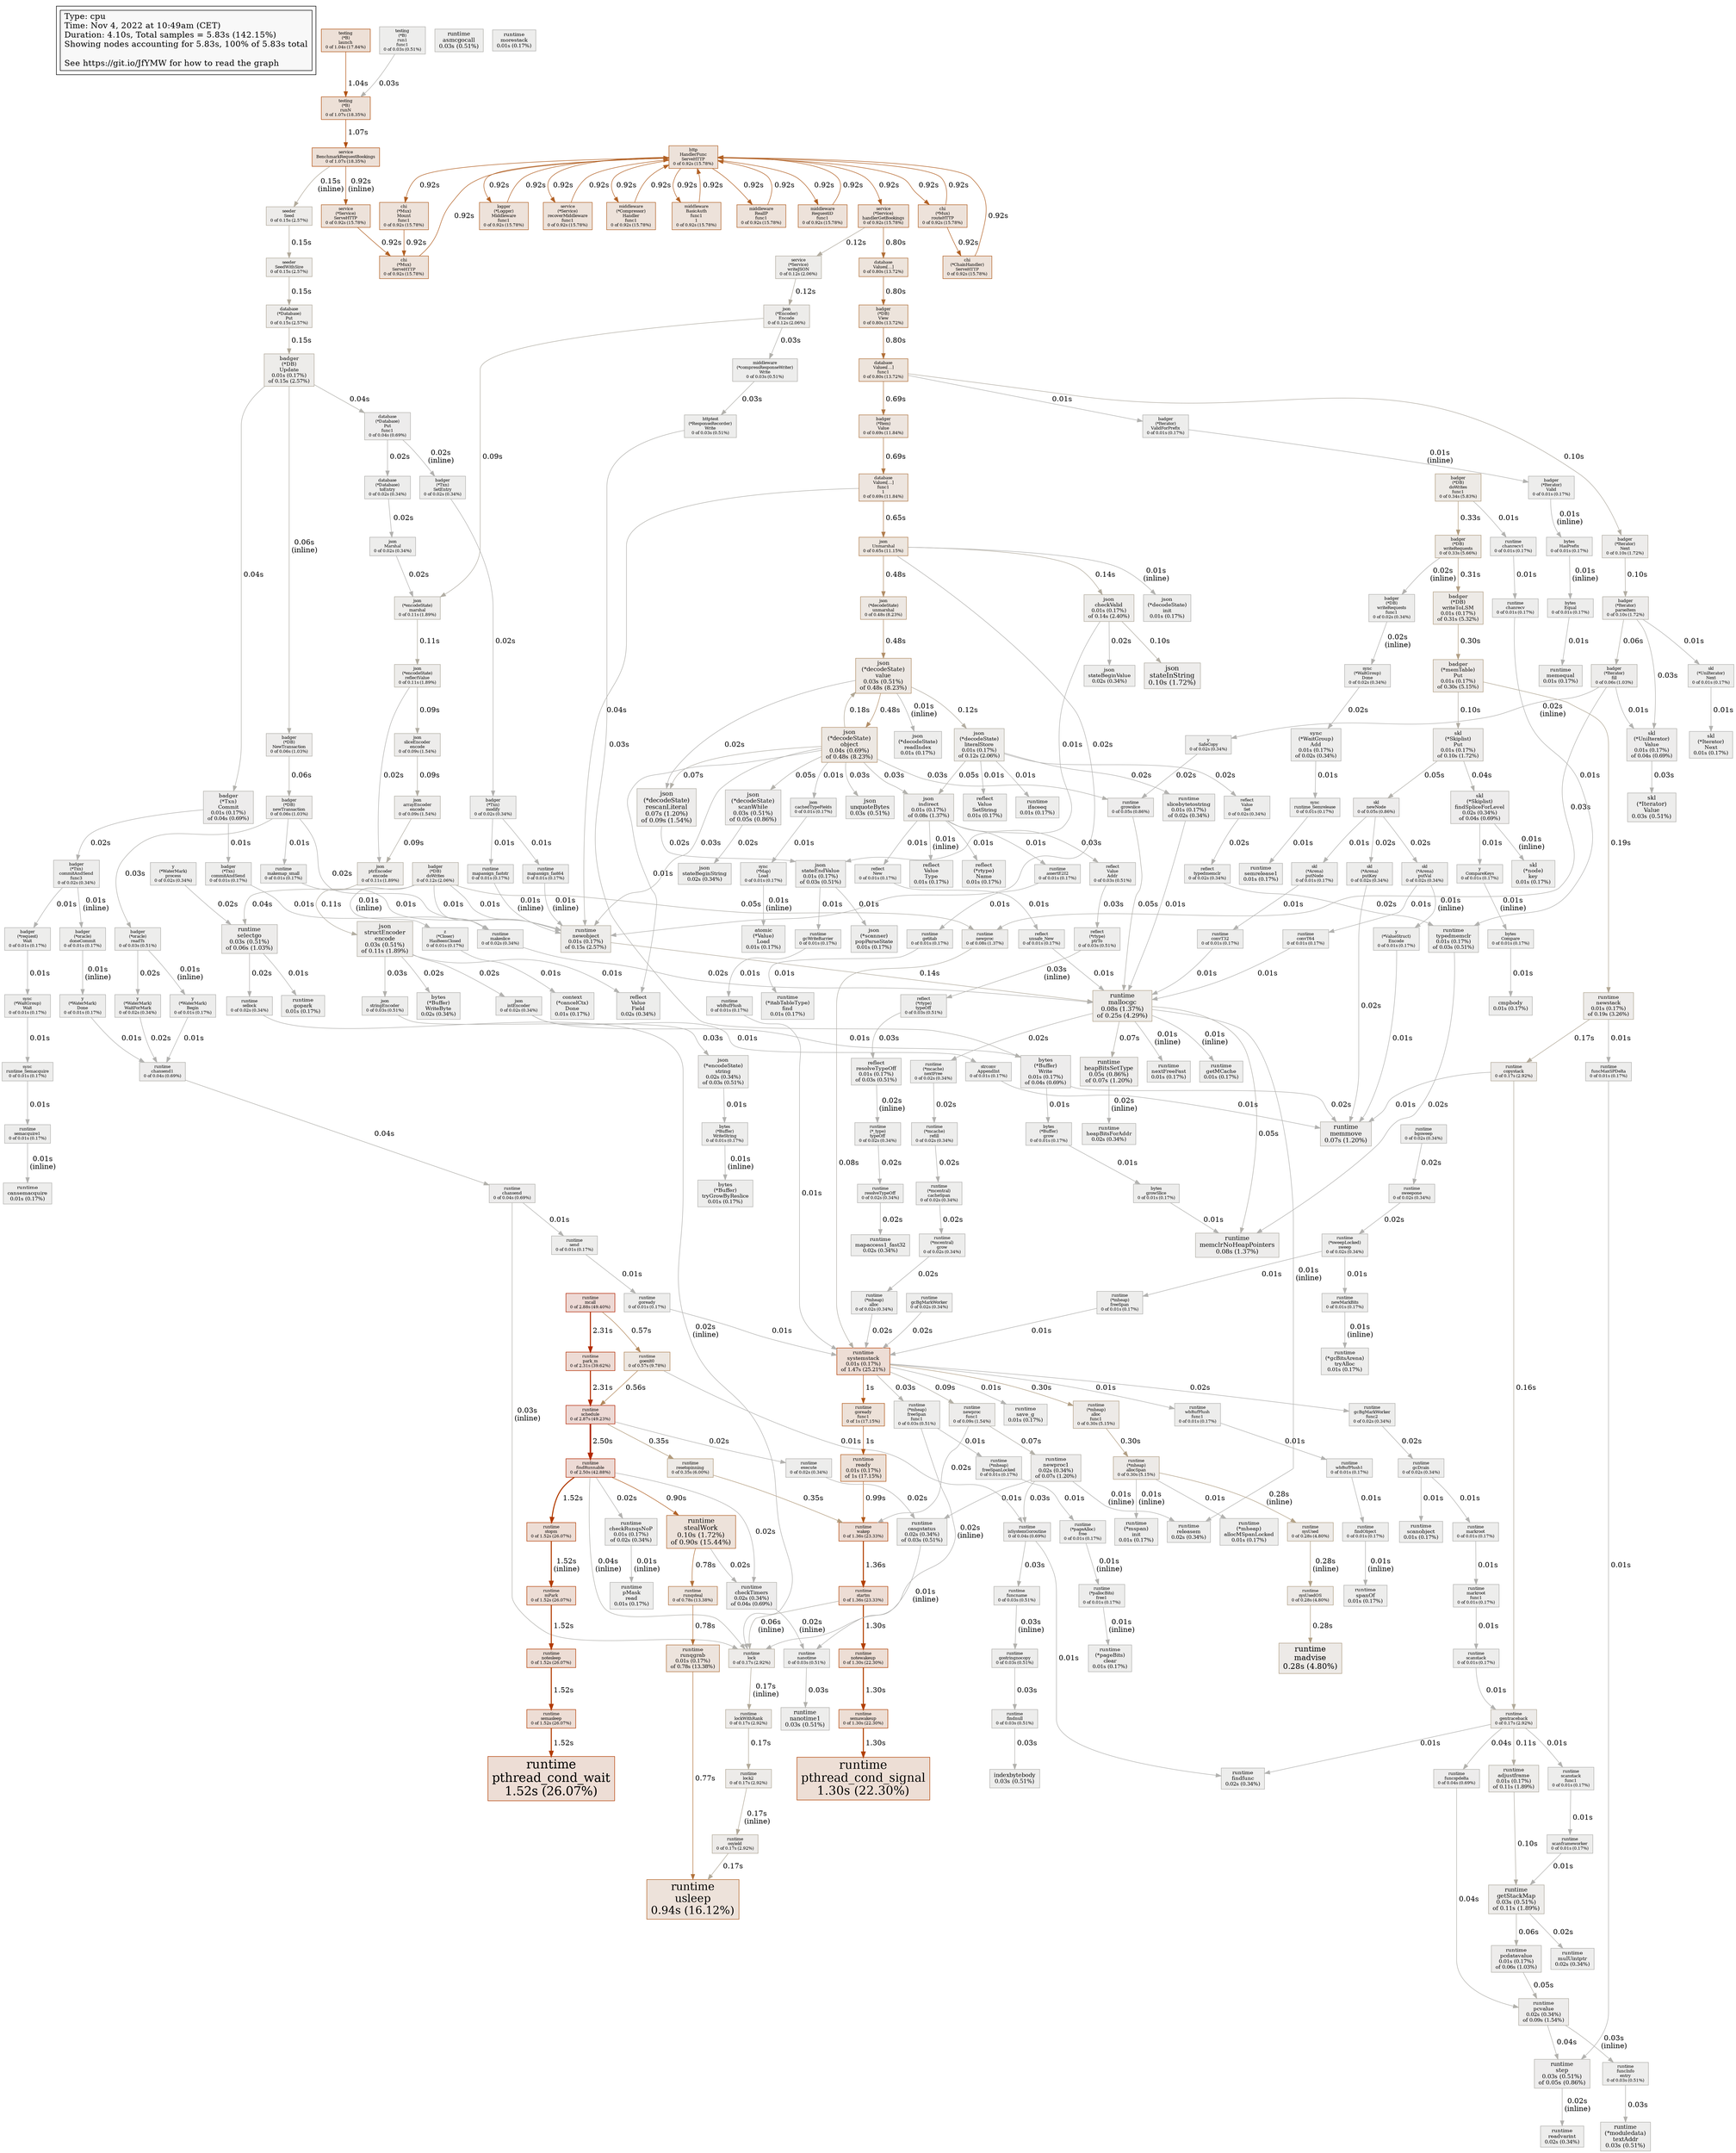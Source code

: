 digraph "unnamed" {
node [style=filled fillcolor="#f8f8f8"]
subgraph cluster_L { "Type: cpu" [shape=box fontsize=16 label="Type: cpu\lTime: Nov 4, 2022 at 10:49am (CET)\lDuration: 4.10s, Total samples = 5.83s (142.15%)\lShowing nodes accounting for 5.83s, 100% of 5.83s total\l\lSee https://git.io/JfYMW for how to read the graph\l"] }
N1 [label="http\nHandlerFunc\nServeHTTP\n0 of 0.92s (15.78%)" id="node1" fontsize=8 shape=box tooltip="net/http.HandlerFunc.ServeHTTP (0.92s)" color="#b26125" fillcolor="#ede2da"]
N2 [label="runtime\nsystemstack\n0.01s (0.17%)\nof 1.47s (25.21%)" id="node2" fontsize=10 shape=box tooltip="runtime.systemstack (1.47s)" color="#b23c00" fillcolor="#edddd5"]
N3 [label="runtime\nmcall\n0 of 2.88s (49.40%)" id="node3" fontsize=8 shape=box tooltip="runtime.mcall (2.88s)" color="#b22200" fillcolor="#edd9d5"]
N4 [label="runtime\nschedule\n0 of 2.87s (49.23%)" id="node4" fontsize=8 shape=box tooltip="runtime.schedule (2.87s)" color="#b22200" fillcolor="#edd9d5"]
N5 [label="runtime\npthread_cond_wait\n1.52s (26.07%)" id="node5" fontsize=24 shape=box tooltip="runtime.pthread_cond_wait (1.52s)" color="#b23b00" fillcolor="#edddd5"]
N6 [label="runtime\nfindRunnable\n0 of 2.50s (42.88%)" id="node6" fontsize=8 shape=box tooltip="runtime.findRunnable (2.50s)" color="#b22800" fillcolor="#eddad5"]
N7 [label="runtime\npthread_cond_signal\n1.30s (22.30%)" id="node7" fontsize=23 shape=box tooltip="runtime.pthread_cond_signal (1.30s)" color="#b24000" fillcolor="#edded5"]
N8 [label="runtime\nusleep\n0.94s (16.12%)" id="node8" fontsize=21 shape=box tooltip="runtime.usleep (0.94s)" color="#b25f22" fillcolor="#ede2da"]
N9 [label="json\n(*decodeState)\nobject\n0.04s (0.69%)\nof 0.48s (8.23%)" id="node9" fontsize=11 shape=box tooltip="encoding/json.(*decodeState).object (0.48s)" color="#b28f69" fillcolor="#ede8e3"]
N10 [label="runtime\nwakep\n0 of 1.36s (23.33%)" id="node10" fontsize=8 shape=box tooltip="runtime.wakep (1.36s)" color="#b23f00" fillcolor="#edddd5"]
N11 [label="runtime\nmallocgc\n0.08s (1.37%)\nof 0.25s (4.29%)" id="node11" fontsize=12 shape=box tooltip="runtime.mallocgc (0.25s)" color="#b2a38c" fillcolor="#edebe8"]
N12 [label="testing\n(*B)\nlaunch\n0 of 1.04s (17.84%)" id="node12" fontsize=8 shape=box tooltip="testing.(*B).launch (1.04s)" color="#b25313" fillcolor="#ede0d7"]
N13 [label="json\n(*decodeState)\nvalue\n0.03s (0.51%)\nof 0.48s (8.23%)" id="node13" fontsize=11 shape=box tooltip="encoding/json.(*decodeState).value (0.48s)" color="#b28f69" fillcolor="#ede8e3"]
N14 [label="chi\n(*Mux)\nServeHTTP\n0 of 0.92s (15.78%)" id="node14" fontsize=8 shape=box tooltip="github.com/go-chi/chi/v5.(*Mux).ServeHTTP (0.92s)" color="#b26125" fillcolor="#ede2da"]
N15 [label="chi\n(*Mux)\nrouteHTTP\n0 of 0.92s (15.78%)" id="node15" fontsize=8 shape=box tooltip="github.com/go-chi/chi/v5.(*Mux).routeHTTP (0.92s)" color="#b26125" fillcolor="#ede2da"]
N16 [label="runtime\nstealWork\n0.10s (1.72%)\nof 0.90s (15.44%)" id="node16" fontsize=13 shape=box tooltip="runtime.stealWork (0.90s)" color="#b26328" fillcolor="#ede2da"]
N17 [label="json\nUnmarshal\n0 of 0.65s (11.15%)" id="node17" fontsize=8 shape=box tooltip="encoding/json.Unmarshal (0.65s)" color="#b27e4e" fillcolor="#ede6df"]
N18 [label="service\nBenchmarkRequestBookings\n0 of 1.07s (18.35%)" id="node18" fontsize=8 shape=box tooltip="github.com/christophwitzko/flight-booking-service/pkg/service.BenchmarkRequestBookings (1.07s)" color="#b24f0e" fillcolor="#ede0d7"]
N19 [label="runtime\nmadvise\n0.28s (4.80%)" id="node19" fontsize=15 shape=box tooltip="runtime.madvise (0.28s)" color="#b2a187" fillcolor="#edeae7"]
N20 [label="service\n(*Service)\nhandlerGetBookings\n0 of 0.92s (15.78%)" id="node20" fontsize=8 shape=box tooltip="github.com/christophwitzko/flight-booking-service/pkg/service.(*Service).handlerGetBookings (0.92s)" color="#b26125" fillcolor="#ede2da"]
N21 [label="database\nValues[…]\nfunc1\n0 of 0.80s (13.72%)" id="node21" fontsize=8 shape=box tooltip="github.com/christophwitzko/flight-booking-service/pkg/database.Values[...].func1 (0.80s)" color="#b26f38" fillcolor="#ede4dc"]
N22 [label="runtime\nnewobject\n0.01s (0.17%)\nof 0.15s (2.57%)" id="node22" fontsize=10 shape=box tooltip="runtime.newobject (0.15s)" color="#b2aa9b" fillcolor="#edecea"]
N23 [label="badger\n(*DB)\ndoWrites\nfunc1\n0 of 0.34s (5.83%)" id="node23" fontsize=8 shape=box tooltip="github.com/dgraph-io/badger/v3.(*DB).doWrites.func1 (0.34s)" color="#b29c7e" fillcolor="#edeae6"]
N24 [label="runtime\nlock\n0 of 0.17s (2.92%)" id="node24" fontsize=8 shape=box tooltip="runtime.lock (0.17s)" color="#b2a998" fillcolor="#edebe9"]
N25 [label="runtime\nstartm\n0 of 1.36s (23.33%)" id="node25" fontsize=8 shape=box tooltip="runtime.startm (1.36s)" color="#b23f00" fillcolor="#edddd5"]
N26 [label="badger\n(*DB)\ndoWrites\n0 of 0.12s (2.06%)" id="node26" fontsize=8 shape=box tooltip="github.com/dgraph-io/badger/v3.(*DB).doWrites (0.12s)" color="#b2aca0" fillcolor="#edecea"]
N27 [label="badger\n(*memTable)\nPut\n0.01s (0.17%)\nof 0.30s (5.15%)" id="node27" fontsize=10 shape=box tooltip="github.com/dgraph-io/badger/v3.(*memTable).Put (0.30s)" color="#b29f84" fillcolor="#edeae7"]
N28 [label="runtime\nmemmove\n0.07s (1.20%)" id="node28" fontsize=12 shape=box tooltip="runtime.memmove (0.07s)" color="#b2afa7" fillcolor="#edeceb"]
N29 [label="runtime\ngentraceback\n0 of 0.17s (2.92%)" id="node29" fontsize=8 shape=box tooltip="runtime.gentraceback (0.17s)" color="#b2a998" fillcolor="#edebe9"]
N30 [label="json\n(*decodeState)\nliteralStore\n0.01s (0.17%)\nof 0.12s (2.06%)" id="node30" fontsize=10 shape=box tooltip="encoding/json.(*decodeState).literalStore (0.12s)" color="#b2aca0" fillcolor="#edecea"]
N31 [label="badger\n(*DB)\nUpdate\n0.01s (0.17%)\nof 0.15s (2.57%)" id="node31" fontsize=10 shape=box tooltip="github.com/dgraph-io/badger/v3.(*DB).Update (0.15s)" color="#b2aa9b" fillcolor="#edecea"]
N32 [label="json\nindirect\n0.01s (0.17%)\nof 0.08s (1.37%)" id="node32" fontsize=10 shape=box tooltip="encoding/json.indirect (0.08s)" color="#b2afa6" fillcolor="#edeceb"]
N33 [label="json\nstructEncoder\nencode\n0.03s (0.51%)\nof 0.11s (1.89%)" id="node33" fontsize=11 shape=box tooltip="encoding/json.structEncoder.encode (0.11s)" color="#b2ada1" fillcolor="#edecea"]
N34 [label="runtime\nmemclrNoHeapPointers\n0.08s (1.37%)" id="node34" fontsize=12 shape=box tooltip="runtime.memclrNoHeapPointers (0.08s)" color="#b2afa6" fillcolor="#edeceb"]
N35 [label="runtime\npcvalue\n0.02s (0.34%)\nof 0.09s (1.54%)" id="node35" fontsize=10 shape=box tooltip="runtime.pcvalue (0.09s)" color="#b2aea4" fillcolor="#edeceb"]
N36 [label="runtime\ngetStackMap\n0.03s (0.51%)\nof 0.11s (1.89%)" id="node36" fontsize=11 shape=box tooltip="runtime.getStackMap (0.11s)" color="#b2ada1" fillcolor="#edecea"]
N37 [label="database\nValues[…]\nfunc1\n1\n0 of 0.69s (11.84%)" id="node37" fontsize=8 shape=box tooltip="github.com/christophwitzko/flight-booking-service/pkg/database.Values[...].func1.1 (0.69s)" color="#b27a48" fillcolor="#ede5df"]
N38 [label="json\n(*decodeState)\nrescanLiteral\n0.07s (1.20%)\nof 0.09s (1.54%)" id="node38" fontsize=12 shape=box tooltip="encoding/json.(*decodeState).rescanLiteral (0.09s)" color="#b2aea4" fillcolor="#edeceb"]
N39 [label="json\nstateInString\n0.10s (1.72%)" id="node39" fontsize=13 shape=box tooltip="encoding/json.stateInString (0.10s)" color="#b2ada3" fillcolor="#edeceb"]
N40 [label="testing\n(*B)\nrunN\n0 of 1.07s (18.35%)" id="node40" fontsize=8 shape=box tooltip="testing.(*B).runN (1.07s)" color="#b24f0e" fillcolor="#ede0d7"]
N41 [label="json\ncheckValid\n0.01s (0.17%)\nof 0.14s (2.40%)" id="node41" fontsize=10 shape=box tooltip="encoding/json.checkValid (0.14s)" color="#b2ab9d" fillcolor="#edecea"]
N42 [label="runtime\nselectgo\n0.03s (0.51%)\nof 0.06s (1.03%)" id="node42" fontsize=11 shape=box tooltip="runtime.selectgo (0.06s)" color="#b2b0a9" fillcolor="#edeceb"]
N43 [label="runtime\nnewproc1\n0.02s (0.34%)\nof 0.07s (1.20%)" id="node43" fontsize=10 shape=box tooltip="runtime.newproc1 (0.07s)" color="#b2afa7" fillcolor="#edeceb"]
N44 [label="skl\n(*Skiplist)\nPut\n0.01s (0.17%)\nof 0.10s (1.72%)" id="node44" fontsize=10 shape=box tooltip="github.com/dgraph-io/badger/v3/skl.(*Skiplist).Put (0.10s)" color="#b2ada3" fillcolor="#edeceb"]
N45 [label="badger\n(*Iterator)\nparseItem\n0 of 0.10s (1.72%)" id="node45" fontsize=8 shape=box tooltip="github.com/dgraph-io/badger/v3.(*Iterator).parseItem (0.10s)" color="#b2ada3" fillcolor="#edeceb"]
N46 [label="runtime\n(*mheap)\nallocSpan\n0 of 0.30s (5.15%)" id="node46" fontsize=8 shape=box tooltip="runtime.(*mheap).allocSpan (0.30s)" color="#b29f84" fillcolor="#edeae7"]
N47 [label="runtime\nnewstack\n0.01s (0.17%)\nof 0.19s (3.26%)" id="node47" fontsize=10 shape=box tooltip="runtime.newstack (0.19s)" color="#b2a895" fillcolor="#edebe9"]
N48 [label="runtime\nstep\n0.03s (0.51%)\nof 0.05s (0.86%)" id="node48" fontsize=11 shape=box tooltip="runtime.step (0.05s)" color="#b2b0aa" fillcolor="#edecec"]
N49 [label="runtime\nheapBitsSetType\n0.05s (0.86%)\nof 0.07s (1.20%)" id="node49" fontsize=11 shape=box tooltip="runtime.heapBitsSetType (0.07s)" color="#b2afa7" fillcolor="#edeceb"]
N50 [label="badger\n(*DB)\nwriteRequests\n0 of 0.33s (5.66%)" id="node50" fontsize=8 shape=box tooltip="github.com/dgraph-io/badger/v3.(*DB).writeRequests (0.33s)" color="#b29d7f" fillcolor="#edeae6"]
N51 [label="bytes\n(*Buffer)\nWrite\n0.01s (0.17%)\nof 0.04s (0.69%)" id="node51" fontsize=10 shape=box tooltip="bytes.(*Buffer).Write (0.04s)" color="#b2b1ac" fillcolor="#edecec"]
N52 [label="runtime\ncheckTimers\n0.02s (0.34%)\nof 0.04s (0.69%)" id="node52" fontsize=10 shape=box tooltip="runtime.checkTimers (0.04s)" color="#b2b1ac" fillcolor="#edecec"]
N53 [label="json\n(*Encoder)\nEncode\n0 of 0.12s (2.06%)" id="node53" fontsize=8 shape=box tooltip="encoding/json.(*Encoder).Encode (0.12s)" color="#b2aca0" fillcolor="#edecea"]
N54 [label="runtime\nready\n0.01s (0.17%)\nof 1s (17.15%)" id="node54" fontsize=10 shape=box tooltip="runtime.ready (1s)" color="#b25819" fillcolor="#ede1d8"]
N55 [label="runtime\nasmcgocall\n0.03s (0.51%)" id="node55" fontsize=11 shape=box tooltip="runtime.asmcgocall (0.03s)" color="#b2b1ad" fillcolor="#ededec"]
N56 [label="badger\n(*DB)\nnewTransaction\n0 of 0.06s (1.03%)" id="node56" fontsize=8 shape=box tooltip="github.com/dgraph-io/badger/v3.(*DB).newTransaction (0.06s)" color="#b2b0a9" fillcolor="#edeceb"]
N57 [label="badger\n(*Iterator)\nfill\n0 of 0.06s (1.03%)" id="node57" fontsize=8 shape=box tooltip="github.com/dgraph-io/badger/v3.(*Iterator).fill (0.06s)" color="#b2b0a9" fillcolor="#edeceb"]
N58 [label="runtime\nrunqgrab\n0.01s (0.17%)\nof 0.78s (13.38%)" id="node58" fontsize=10 shape=box tooltip="runtime.runqgrab (0.78s)" color="#b2713b" fillcolor="#ede4dd"]
N59 [label="json\nstateEndValue\n0.01s (0.17%)\nof 0.03s (0.51%)" id="node59" fontsize=10 shape=box tooltip="encoding/json.stateEndValue (0.03s)" color="#b2b1ad" fillcolor="#ededec"]
N60 [label="skl\n(*Skiplist)\nfindSpliceForLevel\n0.02s (0.34%)\nof 0.04s (0.69%)" id="node60" fontsize=10 shape=box tooltip="github.com/dgraph-io/badger/v3/skl.(*Skiplist).findSpliceForLevel (0.04s)" color="#b2b1ac" fillcolor="#edecec"]
N61 [label="json\n(*decodeState)\nscanWhile\n0.03s (0.51%)\nof 0.05s (0.86%)" id="node61" fontsize=11 shape=box tooltip="encoding/json.(*decodeState).scanWhile (0.05s)" color="#b2b0aa" fillcolor="#edecec"]
N62 [label="runtime\nnewproc\n0 of 0.08s (1.37%)" id="node62" fontsize=8 shape=box tooltip="runtime.newproc (0.08s)" color="#b2afa6" fillcolor="#edeceb"]
N63 [label="skl\nnewNode\n0 of 0.05s (0.86%)" id="node63" fontsize=8 shape=box tooltip="github.com/dgraph-io/badger/v3/skl.newNode (0.05s)" color="#b2b0aa" fillcolor="#edecec"]
N64 [label="json\n(*encodeState)\nmarshal\n0 of 0.11s (1.89%)" id="node64" fontsize=8 shape=box tooltip="encoding/json.(*encodeState).marshal (0.11s)" color="#b2ada1" fillcolor="#edecea"]
N65 [label="json\n(*encodeState)\nreflectValue\n0 of 0.11s (1.89%)" id="node65" fontsize=8 shape=box tooltip="encoding/json.(*encodeState).reflectValue (0.11s)" color="#b2ada1" fillcolor="#edecea"]
N66 [label="json\nptrEncoder\nencode\n0 of 0.11s (1.89%)" id="node66" fontsize=8 shape=box tooltip="encoding/json.ptrEncoder.encode (0.11s)" color="#b2ada1" fillcolor="#edecea"]
N67 [label="runtime\ncasgstatus\n0.02s (0.34%)\nof 0.03s (0.51%)" id="node67" fontsize=10 shape=box tooltip="runtime.casgstatus (0.03s)" color="#b2b1ad" fillcolor="#ededec"]
N68 [label="skl\n(*UniIterator)\nValue\n0.01s (0.17%)\nof 0.04s (0.69%)" id="node68" fontsize=10 shape=box tooltip="github.com/dgraph-io/badger/v3/skl.(*UniIterator).Value (0.04s)" color="#b2b1ac" fillcolor="#edecec"]
N69 [label="badger\n(*DB)\nwriteToLSM\n0.01s (0.17%)\nof 0.31s (5.32%)" id="node69" fontsize=10 shape=box tooltip="github.com/dgraph-io/badger/v3.(*DB).writeToLSM (0.31s)" color="#b29e83" fillcolor="#edeae6"]
N70 [label="runtime\ngoexit0\n0 of 0.57s (9.78%)" id="node70" fontsize=8 shape=box tooltip="runtime.goexit0 (0.57s)" color="#b2875b" fillcolor="#ede7e1"]
N71 [label="badger\n(*Txn)\nCommit\n0.01s (0.17%)\nof 0.04s (0.69%)" id="node71" fontsize=10 shape=box tooltip="github.com/dgraph-io/badger/v3.(*Txn).Commit (0.04s)" color="#b2b1ac" fillcolor="#edecec"]
N72 [label="runtime\nnewproc\nfunc1\n0 of 0.09s (1.54%)" id="node72" fontsize=8 shape=box tooltip="runtime.newproc.func1 (0.09s)" color="#b2aea4" fillcolor="#edeceb"]
N73 [label="runtime\ntypedmemclr\n0.01s (0.17%)\nof 0.03s (0.51%)" id="node73" fontsize=10 shape=box tooltip="runtime.typedmemclr (0.03s)" color="#b2b1ad" fillcolor="#ededec"]
N74 [label="runtime\nisSystemGoroutine\n0 of 0.04s (0.69%)" id="node74" fontsize=8 shape=box tooltip="runtime.isSystemGoroutine (0.04s)" color="#b2b1ac" fillcolor="#edecec"]
N75 [label="json\nunquoteBytes\n0.03s (0.51%)" id="node75" fontsize=11 shape=box tooltip="encoding/json.unquoteBytes (0.03s)" color="#b2b1ad" fillcolor="#ededec"]
N76 [label="skl\n(*Iterator)\nValue\n0.03s (0.51%)" id="node76" fontsize=11 shape=box tooltip="github.com/dgraph-io/badger/v3/skl.(*Iterator).Value (0.03s)" color="#b2b1ad" fillcolor="#ededec"]
N77 [label="indexbytebody\n0.03s (0.51%)" id="node77" fontsize=11 shape=box tooltip="indexbytebody (0.03s)" color="#b2b1ad" fillcolor="#ededec"]
N78 [label="reflect\nValue\nField\n0.02s (0.34%)" id="node78" fontsize=10 shape=box tooltip="reflect.Value.Field (0.02s)" color="#b2b1af" fillcolor="#ededec"]
N79 [label="runtime\n(*moduledata)\ntextAddr\n0.03s (0.51%)" id="node79" fontsize=11 shape=box tooltip="runtime.(*moduledata).textAddr (0.03s)" color="#b2b1ad" fillcolor="#ededec"]
N80 [label="runtime\nchansend1\n0 of 0.04s (0.69%)" id="node80" fontsize=8 shape=box tooltip="runtime.chansend1 (0.04s)" color="#b2b1ac" fillcolor="#edecec"]
N81 [label="runtime\nfindfunc\n0.02s (0.34%)" id="node81" fontsize=10 shape=box tooltip="runtime.findfunc (0.02s)" color="#b2b1af" fillcolor="#ededec"]
N82 [label="runtime\nnanotime1\n0.03s (0.51%)" id="node82" fontsize=11 shape=box tooltip="runtime.nanotime1 (0.03s)" color="#b2b1ad" fillcolor="#ededec"]
N83 [label="runtime\nreleasem\n0.02s (0.34%)" id="node83" fontsize=10 shape=box tooltip="runtime.releasem (0.02s)" color="#b2b1af" fillcolor="#ededec"]
N84 [label="runtime\nadjustframe\n0.01s (0.17%)\nof 0.11s (1.89%)" id="node84" fontsize=10 shape=box tooltip="runtime.adjustframe (0.11s)" color="#b2ada1" fillcolor="#edecea"]
N85 [label="runtime\ncopystack\n0 of 0.17s (2.92%)" id="node85" fontsize=8 shape=box tooltip="runtime.copystack (0.17s)" color="#b2a998" fillcolor="#edebe9"]
N86 [label="runtime\npcdatavalue\n0.01s (0.17%)\nof 0.06s (1.03%)" id="node86" fontsize=10 shape=box tooltip="runtime.pcdatavalue (0.06s)" color="#b2b0a9" fillcolor="#edeceb"]
N87 [label="runtime\ngrowslice\n0 of 0.05s (0.86%)" id="node87" fontsize=8 shape=box tooltip="runtime.growslice (0.05s)" color="#b2b0aa" fillcolor="#edecec"]
N88 [label="json\n(*encodeState)\nstring\n0.02s (0.34%)\nof 0.03s (0.51%)" id="node88" fontsize=10 shape=box tooltip="encoding/json.(*encodeState).string (0.03s)" color="#b2b1ad" fillcolor="#ededec"]
N89 [label="bytes\n(*Buffer)\nWriteByte\n0.02s (0.34%)" id="node89" fontsize=10 shape=box tooltip="bytes.(*Buffer).WriteByte (0.02s)" color="#b2b1af" fillcolor="#ededec"]
N90 [label="json\nstateBeginString\n0.02s (0.34%)" id="node90" fontsize=10 shape=box tooltip="encoding/json.stateBeginString (0.02s)" color="#b2b1af" fillcolor="#ededec"]
N91 [label="json\nstateBeginValue\n0.02s (0.34%)" id="node91" fontsize=10 shape=box tooltip="encoding/json.stateBeginValue (0.02s)" color="#b2b1af" fillcolor="#ededec"]
N92 [label="database\n(*Database)\nPut\nfunc1\n0 of 0.04s (0.69%)" id="node92" fontsize=8 shape=box tooltip="github.com/christophwitzko/flight-booking-service/pkg/database.(*Database).Put.func1 (0.04s)" color="#b2b1ac" fillcolor="#edecec"]
N93 [label="runtime\nheapBitsForAddr\n0.02s (0.34%)" id="node93" fontsize=10 shape=box tooltip="runtime.heapBitsForAddr (0.02s)" color="#b2b1af" fillcolor="#ededec"]
N94 [label="runtime\nmapaccess1_fast32\n0.02s (0.34%)" id="node94" fontsize=10 shape=box tooltip="runtime.mapaccess1_fast32 (0.02s)" color="#b2b1af" fillcolor="#ededec"]
N95 [label="runtime\nmulUintptr\n0.02s (0.34%)" id="node95" fontsize=10 shape=box tooltip="runtime.mulUintptr (0.02s)" color="#b2b1af" fillcolor="#ededec"]
N96 [label="runtime\nreadvarint\n0.02s (0.34%)" id="node96" fontsize=10 shape=box tooltip="runtime.readvarint (0.02s)" color="#b2b1af" fillcolor="#ededec"]
N97 [label="reflect\nresolveTypeOff\n0.01s (0.17%)\nof 0.03s (0.51%)" id="node97" fontsize=10 shape=box tooltip="reflect.resolveTypeOff (0.03s)" color="#b2b1ad" fillcolor="#ededec"]
N98 [label="runtime\nchansend\n0 of 0.04s (0.69%)" id="node98" fontsize=8 shape=box tooltip="runtime.chansend (0.04s)" color="#b2b1ac" fillcolor="#edecec"]
N99 [label="runtime\ncheckRunqsNoP\n0.01s (0.17%)\nof 0.02s (0.34%)" id="node99" fontsize=10 shape=box tooltip="runtime.checkRunqsNoP (0.02s)" color="#b2b1af" fillcolor="#ededec"]
N100 [label="runtime\nmorestack\n0.01s (0.17%)" id="node100" fontsize=10 shape=box tooltip="runtime.morestack (0.01s)" color="#b2b2b0" fillcolor="#ededec"]
N101 [label="runtime\nslicebytetostring\n0.01s (0.17%)\nof 0.02s (0.34%)" id="node101" fontsize=10 shape=box tooltip="runtime.slicebytetostring (0.02s)" color="#b2b1af" fillcolor="#ededec"]
N102 [label="sync\n(*WaitGroup)\nAdd\n0.01s (0.17%)\nof 0.02s (0.34%)" id="node102" fontsize=10 shape=box tooltip="sync.(*WaitGroup).Add (0.02s)" color="#b2b1af" fillcolor="#ededec"]
N103 [label="testing\n(*B)\nrun1\nfunc1\n0 of 0.03s (0.51%)" id="node103" fontsize=8 shape=box tooltip="testing.(*B).run1.func1 (0.03s)" color="#b2b1ad" fillcolor="#ededec"]
N104 [label="badger\n(*oracle)\nreadTs\n0 of 0.03s (0.51%)" id="node104" fontsize=8 shape=box tooltip="github.com/dgraph-io/badger/v3.(*oracle).readTs (0.03s)" color="#b2b1ad" fillcolor="#ededec"]
N105 [label="runtime\n(*mheap)\nfreeSpan\nfunc1\n0 of 0.03s (0.51%)" id="node105" fontsize=8 shape=box tooltip="runtime.(*mheap).freeSpan.func1 (0.03s)" color="#b2b1ad" fillcolor="#ededec"]
N106 [label="runtime\nnanotime\n0 of 0.03s (0.51%)" id="node106" fontsize=8 shape=box tooltip="runtime.nanotime (0.03s)" color="#b2b1ad" fillcolor="#ededec"]
N107 [label="bytes\n(*Buffer)\ntryGrowByReslice\n0.01s (0.17%)" id="node107" fontsize=10 shape=box tooltip="bytes.(*Buffer).tryGrowByReslice (0.01s)" color="#b2b2b0" fillcolor="#ededec"]
N108 [label="cmpbody\n0.01s (0.17%)" id="node108" fontsize=10 shape=box tooltip="cmpbody (0.01s)" color="#b2b2b0" fillcolor="#ededec"]
N109 [label="context\n(*cancelCtx)\nDone\n0.01s (0.17%)" id="node109" fontsize=10 shape=box tooltip="context.(*cancelCtx).Done (0.01s)" color="#b2b2b0" fillcolor="#ededec"]
N110 [label="json\n(*decodeState)\ninit\n0.01s (0.17%)" id="node110" fontsize=10 shape=box tooltip="encoding/json.(*decodeState).init (0.01s)" color="#b2b2b0" fillcolor="#ededec"]
N111 [label="json\n(*decodeState)\nreadIndex\n0.01s (0.17%)" id="node111" fontsize=10 shape=box tooltip="encoding/json.(*decodeState).readIndex (0.01s)" color="#b2b2b0" fillcolor="#ededec"]
N112 [label="json\n(*scanner)\npopParseState\n0.01s (0.17%)" id="node112" fontsize=10 shape=box tooltip="encoding/json.(*scanner).popParseState (0.01s)" color="#b2b2b0" fillcolor="#ededec"]
N113 [label="json\nintEncoder\n0 of 0.02s (0.34%)" id="node113" fontsize=8 shape=box tooltip="encoding/json.intEncoder (0.02s)" color="#b2b1af" fillcolor="#ededec"]
N114 [label="badger\n(*Txn)\ncommitAndSend\nfunc3\n0 of 0.02s (0.34%)" id="node114" fontsize=8 shape=box tooltip="github.com/dgraph-io/badger/v3.(*Txn).commitAndSend.func3 (0.02s)" color="#b2b1af" fillcolor="#ededec"]
N115 [label="badger\n(*Txn)\nmodify\n0 of 0.02s (0.34%)" id="node115" fontsize=8 shape=box tooltip="github.com/dgraph-io/badger/v3.(*Txn).modify (0.02s)" color="#b2b1af" fillcolor="#ededec"]
N116 [label="skl\n(*Arena)\nputVal\n0 of 0.02s (0.34%)" id="node116" fontsize=8 shape=box tooltip="github.com/dgraph-io/badger/v3/skl.(*Arena).putVal (0.02s)" color="#b2b1af" fillcolor="#ededec"]
N117 [label="skl\n(*Iterator)\nNext\n0.01s (0.17%)" id="node117" fontsize=10 shape=box tooltip="github.com/dgraph-io/badger/v3/skl.(*Iterator).Next (0.01s)" color="#b2b2b0" fillcolor="#ededec"]
N118 [label="skl\n(*node)\nkey\n0.01s (0.17%)" id="node118" fontsize=10 shape=box tooltip="github.com/dgraph-io/badger/v3/skl.(*node).key (0.01s)" color="#b2b2b0" fillcolor="#ededec"]
N119 [label="y\n(*WaterMark)\nprocess\n0 of 0.02s (0.34%)" id="node119" fontsize=8 shape=box tooltip="github.com/dgraph-io/badger/v3/y.(*WaterMark).process (0.02s)" color="#b2b1af" fillcolor="#ededec"]
N120 [label="reflect\n(*rtype)\nName\n0.01s (0.17%)" id="node120" fontsize=10 shape=box tooltip="reflect.(*rtype).Name (0.01s)" color="#b2b2b0" fillcolor="#ededec"]
N121 [label="reflect\nValue\nSetString\n0.01s (0.17%)" id="node121" fontsize=10 shape=box tooltip="reflect.Value.SetString (0.01s)" color="#b2b2b0" fillcolor="#ededec"]
N122 [label="reflect\nValue\nType\n0.01s (0.17%)" id="node122" fontsize=10 shape=box tooltip="reflect.Value.Type (0.01s)" color="#b2b2b0" fillcolor="#ededec"]
N123 [label="runtime\n(*gcBitsArena)\ntryAlloc\n0.01s (0.17%)" id="node123" fontsize=10 shape=box tooltip="runtime.(*gcBitsArena).tryAlloc (0.01s)" color="#b2b2b0" fillcolor="#ededec"]
N124 [label="runtime\n(*itabTableType)\nfind\n0.01s (0.17%)" id="node124" fontsize=10 shape=box tooltip="runtime.(*itabTableType).find (0.01s)" color="#b2b2b0" fillcolor="#ededec"]
N125 [label="runtime\n(*mheap)\nallocMSpanLocked\n0.01s (0.17%)" id="node125" fontsize=10 shape=box tooltip="runtime.(*mheap).allocMSpanLocked (0.01s)" color="#b2b2b0" fillcolor="#ededec"]
N126 [label="runtime\n(*mspan)\ninit\n0.01s (0.17%)" id="node126" fontsize=10 shape=box tooltip="runtime.(*mspan).init (0.01s)" color="#b2b2b0" fillcolor="#ededec"]
N127 [label="runtime\n(*pageBits)\nclear\n0.01s (0.17%)" id="node127" fontsize=10 shape=box tooltip="runtime.(*pageBits).clear (0.01s)" color="#b2b2b0" fillcolor="#ededec"]
N128 [label="runtime\n(*sweepLocked)\nsweep\n0 of 0.02s (0.34%)" id="node128" fontsize=8 shape=box tooltip="runtime.(*sweepLocked).sweep (0.02s)" color="#b2b1af" fillcolor="#ededec"]
N129 [label="runtime\nbgsweep\n0 of 0.02s (0.34%)" id="node129" fontsize=8 shape=box tooltip="runtime.bgsweep (0.02s)" color="#b2b1af" fillcolor="#ededec"]
N130 [label="runtime\ncansemacquire\n0.01s (0.17%)" id="node130" fontsize=10 shape=box tooltip="runtime.cansemacquire (0.01s)" color="#b2b2b0" fillcolor="#ededec"]
N131 [label="runtime\ngcBgMarkWorker\n0 of 0.02s (0.34%)" id="node131" fontsize=8 shape=box tooltip="runtime.gcBgMarkWorker (0.02s)" color="#b2b1af" fillcolor="#ededec"]
N132 [label="runtime\ngcDrain\n0 of 0.02s (0.34%)" id="node132" fontsize=8 shape=box tooltip="runtime.gcDrain (0.02s)" color="#b2b1af" fillcolor="#ededec"]
N133 [label="runtime\ngetMCache\n0.01s (0.17%)" id="node133" fontsize=10 shape=box tooltip="runtime.getMCache (0.01s)" color="#b2b2b0" fillcolor="#ededec"]
N134 [label="runtime\ngopark\n0.01s (0.17%)" id="node134" fontsize=10 shape=box tooltip="runtime.gopark (0.01s)" color="#b2b2b0" fillcolor="#ededec"]
N135 [label="runtime\nifaceeq\n0.01s (0.17%)" id="node135" fontsize=10 shape=box tooltip="runtime.ifaceeq (0.01s)" color="#b2b2b0" fillcolor="#ededec"]
N136 [label="runtime\nmakeslice\n0 of 0.02s (0.34%)" id="node136" fontsize=8 shape=box tooltip="runtime.makeslice (0.02s)" color="#b2b1af" fillcolor="#ededec"]
N137 [label="runtime\nmemequal\n0.01s (0.17%)" id="node137" fontsize=10 shape=box tooltip="runtime.memequal (0.01s)" color="#b2b2b0" fillcolor="#ededec"]
N138 [label="runtime\nnextFreeFast\n0.01s (0.17%)" id="node138" fontsize=10 shape=box tooltip="runtime.nextFreeFast (0.01s)" color="#b2b2b0" fillcolor="#ededec"]
N139 [label="runtime\npMask\nread\n0.01s (0.17%)" id="node139" fontsize=10 shape=box tooltip="runtime.pMask.read (0.01s)" color="#b2b2b0" fillcolor="#ededec"]
N140 [label="runtime\nsave_g\n0.01s (0.17%)" id="node140" fontsize=10 shape=box tooltip="runtime.save_g (0.01s)" color="#b2b2b0" fillcolor="#ededec"]
N141 [label="runtime\nscanobject\n0.01s (0.17%)" id="node141" fontsize=10 shape=box tooltip="runtime.scanobject (0.01s)" color="#b2b2b0" fillcolor="#ededec"]
N142 [label="runtime\nsemrelease1\n0.01s (0.17%)" id="node142" fontsize=10 shape=box tooltip="runtime.semrelease1 (0.01s)" color="#b2b2b0" fillcolor="#ededec"]
N143 [label="runtime\nspanOf\n0.01s (0.17%)" id="node143" fontsize=10 shape=box tooltip="runtime.spanOf (0.01s)" color="#b2b2b0" fillcolor="#ededec"]
N144 [label="atomic\n(*Value)\nLoad\n0.01s (0.17%)" id="node144" fontsize=10 shape=box tooltip="sync/atomic.(*Value).Load (0.01s)" color="#b2b2b0" fillcolor="#ededec"]
N145 [label="bytes\n(*Buffer)\nWriteString\n0 of 0.01s (0.17%)" id="node145" fontsize=8 shape=box tooltip="bytes.(*Buffer).WriteString (0.01s)" color="#b2b2b0" fillcolor="#ededec"]
N146 [label="bytes\n(*Buffer)\ngrow\n0 of 0.01s (0.17%)" id="node146" fontsize=8 shape=box tooltip="bytes.(*Buffer).grow (0.01s)" color="#b2b2b0" fillcolor="#ededec"]
N147 [label="bytes\nCompare\n0 of 0.01s (0.17%)" id="node147" fontsize=8 shape=box tooltip="bytes.Compare (0.01s)" color="#b2b2b0" fillcolor="#ededec"]
N148 [label="bytes\nEqual\n0 of 0.01s (0.17%)" id="node148" fontsize=8 shape=box tooltip="bytes.Equal (0.01s)" color="#b2b2b0" fillcolor="#ededec"]
N149 [label="bytes\nHasPrefix\n0 of 0.01s (0.17%)" id="node149" fontsize=8 shape=box tooltip="bytes.HasPrefix (0.01s)" color="#b2b2b0" fillcolor="#ededec"]
N150 [label="bytes\ngrowSlice\n0 of 0.01s (0.17%)" id="node150" fontsize=8 shape=box tooltip="bytes.growSlice (0.01s)" color="#b2b2b0" fillcolor="#ededec"]
N151 [label="json\n(*decodeState)\nunmarshal\n0 of 0.48s (8.23%)" id="node151" fontsize=8 shape=box tooltip="encoding/json.(*decodeState).unmarshal (0.48s)" color="#b28f69" fillcolor="#ede8e3"]
N152 [label="json\nMarshal\n0 of 0.02s (0.34%)" id="node152" fontsize=8 shape=box tooltip="encoding/json.Marshal (0.02s)" color="#b2b1af" fillcolor="#ededec"]
N153 [label="json\narrayEncoder\nencode\n0 of 0.09s (1.54%)" id="node153" fontsize=8 shape=box tooltip="encoding/json.arrayEncoder.encode (0.09s)" color="#b2aea4" fillcolor="#edeceb"]
N154 [label="json\ncachedTypeFields\n0 of 0.01s (0.17%)" id="node154" fontsize=8 shape=box tooltip="encoding/json.cachedTypeFields (0.01s)" color="#b2b2b0" fillcolor="#ededec"]
N155 [label="json\nsliceEncoder\nencode\n0 of 0.09s (1.54%)" id="node155" fontsize=8 shape=box tooltip="encoding/json.sliceEncoder.encode (0.09s)" color="#b2aea4" fillcolor="#edeceb"]
N156 [label="json\nstringEncoder\n0 of 0.03s (0.51%)" id="node156" fontsize=8 shape=box tooltip="encoding/json.stringEncoder (0.03s)" color="#b2b1ad" fillcolor="#ededec"]
N157 [label="database\n(*Database)\nPut\n0 of 0.15s (2.57%)" id="node157" fontsize=8 shape=box tooltip="github.com/christophwitzko/flight-booking-service/pkg/database.(*Database).Put (0.15s)" color="#b2aa9b" fillcolor="#edecea"]
N158 [label="database\n(*Database)\ntoEntry\n0 of 0.02s (0.34%)" id="node158" fontsize=8 shape=box tooltip="github.com/christophwitzko/flight-booking-service/pkg/database.(*Database).toEntry (0.02s)" color="#b2b1af" fillcolor="#ededec"]
N159 [label="database\nValues[…]\n0 of 0.80s (13.72%)" id="node159" fontsize=8 shape=box tooltip="github.com/christophwitzko/flight-booking-service/pkg/database.Values[...] (0.80s)" color="#b26f38" fillcolor="#ede4dc"]
N160 [label="seeder\nSeed\n0 of 0.15s (2.57%)" id="node160" fontsize=8 shape=box tooltip="github.com/christophwitzko/flight-booking-service/pkg/database/seeder.Seed (0.15s)" color="#b2aa9b" fillcolor="#edecea"]
N161 [label="seeder\nSeedWithSize\n0 of 0.15s (2.57%)" id="node161" fontsize=8 shape=box tooltip="github.com/christophwitzko/flight-booking-service/pkg/database/seeder.SeedWithSize (0.15s)" color="#b2aa9b" fillcolor="#edecea"]
N162 [label="logger\n(*Logger)\nMiddleware\nfunc1\n0 of 0.92s (15.78%)" id="node162" fontsize=8 shape=box tooltip="github.com/christophwitzko/flight-booking-service/pkg/logger.(*Logger).Middleware.func1 (0.92s)" color="#b26125" fillcolor="#ede2da"]
N163 [label="service\n(*Service)\nServeHTTP\n0 of 0.92s (15.78%)" id="node163" fontsize=8 shape=box tooltip="github.com/christophwitzko/flight-booking-service/pkg/service.(*Service).ServeHTTP (0.92s)" color="#b26125" fillcolor="#ede2da"]
N164 [label="service\n(*Service)\nrecoverMiddleware\nfunc1\n0 of 0.92s (15.78%)" id="node164" fontsize=8 shape=box tooltip="github.com/christophwitzko/flight-booking-service/pkg/service.(*Service).recoverMiddleware.func1 (0.92s)" color="#b26125" fillcolor="#ede2da"]
N165 [label="service\n(*Service)\nwriteJSON\n0 of 0.12s (2.06%)" id="node165" fontsize=8 shape=box tooltip="github.com/christophwitzko/flight-booking-service/pkg/service.(*Service).writeJSON (0.12s)" color="#b2aca0" fillcolor="#edecea"]
N166 [label="badger\n(*DB)\nNewTransaction\n0 of 0.06s (1.03%)" id="node166" fontsize=8 shape=box tooltip="github.com/dgraph-io/badger/v3.(*DB).NewTransaction (0.06s)" color="#b2b0a9" fillcolor="#edeceb"]
N167 [label="badger\n(*DB)\nView\n0 of 0.80s (13.72%)" id="node167" fontsize=8 shape=box tooltip="github.com/dgraph-io/badger/v3.(*DB).View (0.80s)" color="#b26f38" fillcolor="#ede4dc"]
N168 [label="badger\n(*DB)\nwriteRequests\nfunc1\n0 of 0.02s (0.34%)" id="node168" fontsize=8 shape=box tooltip="github.com/dgraph-io/badger/v3.(*DB).writeRequests.func1 (0.02s)" color="#b2b1af" fillcolor="#ededec"]
N169 [label="badger\n(*Item)\nValue\n0 of 0.69s (11.84%)" id="node169" fontsize=8 shape=box tooltip="github.com/dgraph-io/badger/v3.(*Item).Value (0.69s)" color="#b27a48" fillcolor="#ede5df"]
N170 [label="badger\n(*Iterator)\nNext\n0 of 0.10s (1.72%)" id="node170" fontsize=8 shape=box tooltip="github.com/dgraph-io/badger/v3.(*Iterator).Next (0.10s)" color="#b2ada3" fillcolor="#edeceb"]
N171 [label="badger\n(*Iterator)\nValid\n0 of 0.01s (0.17%)" id="node171" fontsize=8 shape=box tooltip="github.com/dgraph-io/badger/v3.(*Iterator).Valid (0.01s)" color="#b2b2b0" fillcolor="#ededec"]
N172 [label="badger\n(*Iterator)\nValidForPrefix\n0 of 0.01s (0.17%)" id="node172" fontsize=8 shape=box tooltip="github.com/dgraph-io/badger/v3.(*Iterator).ValidForPrefix (0.01s)" color="#b2b2b0" fillcolor="#ededec"]
N173 [label="badger\n(*Txn)\nSetEntry\n0 of 0.02s (0.34%)" id="node173" fontsize=8 shape=box tooltip="github.com/dgraph-io/badger/v3.(*Txn).SetEntry (0.02s)" color="#b2b1af" fillcolor="#ededec"]
N174 [label="badger\n(*Txn)\ncommitAndSend\n0 of 0.01s (0.17%)" id="node174" fontsize=8 shape=box tooltip="github.com/dgraph-io/badger/v3.(*Txn).commitAndSend (0.01s)" color="#b2b2b0" fillcolor="#ededec"]
N175 [label="badger\n(*oracle)\ndoneCommit\n0 of 0.01s (0.17%)" id="node175" fontsize=8 shape=box tooltip="github.com/dgraph-io/badger/v3.(*oracle).doneCommit (0.01s)" color="#b2b2b0" fillcolor="#ededec"]
N176 [label="badger\n(*request)\nWait\n0 of 0.01s (0.17%)" id="node176" fontsize=8 shape=box tooltip="github.com/dgraph-io/badger/v3.(*request).Wait (0.01s)" color="#b2b2b0" fillcolor="#ededec"]
N177 [label="skl\n(*Arena)\nputKey\n0 of 0.02s (0.34%)" id="node177" fontsize=8 shape=box tooltip="github.com/dgraph-io/badger/v3/skl.(*Arena).putKey (0.02s)" color="#b2b1af" fillcolor="#ededec"]
N178 [label="skl\n(*Arena)\nputNode\n0 of 0.01s (0.17%)" id="node178" fontsize=8 shape=box tooltip="github.com/dgraph-io/badger/v3/skl.(*Arena).putNode (0.01s)" color="#b2b2b0" fillcolor="#ededec"]
N179 [label="skl\n(*UniIterator)\nNext\n0 of 0.01s (0.17%)" id="node179" fontsize=8 shape=box tooltip="github.com/dgraph-io/badger/v3/skl.(*UniIterator).Next (0.01s)" color="#b2b2b0" fillcolor="#ededec"]
N180 [label="y\n(*ValueStruct)\nEncode\n0 of 0.01s (0.17%)" id="node180" fontsize=8 shape=box tooltip="github.com/dgraph-io/badger/v3/y.(*ValueStruct).Encode (0.01s)" color="#b2b2b0" fillcolor="#ededec"]
N181 [label="y\n(*WaterMark)\nBegin\n0 of 0.01s (0.17%)" id="node181" fontsize=8 shape=box tooltip="github.com/dgraph-io/badger/v3/y.(*WaterMark).Begin (0.01s)" color="#b2b2b0" fillcolor="#ededec"]
N182 [label="y\n(*WaterMark)\nDone\n0 of 0.01s (0.17%)" id="node182" fontsize=8 shape=box tooltip="github.com/dgraph-io/badger/v3/y.(*WaterMark).Done (0.01s)" color="#b2b2b0" fillcolor="#ededec"]
N183 [label="y\n(*WaterMark)\nWaitForMark\n0 of 0.02s (0.34%)" id="node183" fontsize=8 shape=box tooltip="github.com/dgraph-io/badger/v3/y.(*WaterMark).WaitForMark (0.02s)" color="#b2b1af" fillcolor="#ededec"]
N184 [label="y\nCompareKeys\n0 of 0.01s (0.17%)" id="node184" fontsize=8 shape=box tooltip="github.com/dgraph-io/badger/v3/y.CompareKeys (0.01s)" color="#b2b2b0" fillcolor="#ededec"]
N185 [label="y\nSafeCopy\n0 of 0.02s (0.34%)" id="node185" fontsize=8 shape=box tooltip="github.com/dgraph-io/badger/v3/y.SafeCopy (0.02s)" color="#b2b1af" fillcolor="#ededec"]
N186 [label="z\n(*Closer)\nHasBeenClosed\n0 of 0.01s (0.17%)" id="node186" fontsize=8 shape=box tooltip="github.com/dgraph-io/ristretto/z.(*Closer).HasBeenClosed (0.01s)" color="#b2b2b0" fillcolor="#ededec"]
N187 [label="chi\n(*ChainHandler)\nServeHTTP\n0 of 0.92s (15.78%)" id="node187" fontsize=8 shape=box tooltip="github.com/go-chi/chi/v5.(*ChainHandler).ServeHTTP (0.92s)" color="#b26125" fillcolor="#ede2da"]
N188 [label="chi\n(*Mux)\nMount\nfunc1\n0 of 0.92s (15.78%)" id="node188" fontsize=8 shape=box tooltip="github.com/go-chi/chi/v5.(*Mux).Mount.func1 (0.92s)" color="#b26125" fillcolor="#ede2da"]
N189 [label="middleware\n(*Compressor)\nHandler\nfunc1\n0 of 0.92s (15.78%)" id="node189" fontsize=8 shape=box tooltip="github.com/go-chi/chi/v5/middleware.(*Compressor).Handler.func1 (0.92s)" color="#b26125" fillcolor="#ede2da"]
N190 [label="middleware\n(*compressResponseWriter)\nWrite\n0 of 0.03s (0.51%)" id="node190" fontsize=8 shape=box tooltip="github.com/go-chi/chi/v5/middleware.(*compressResponseWriter).Write (0.03s)" color="#b2b1ad" fillcolor="#ededec"]
N191 [label="middleware\nBasicAuth\nfunc1\n1\n0 of 0.92s (15.78%)" id="node191" fontsize=8 shape=box tooltip="github.com/go-chi/chi/v5/middleware.BasicAuth.func1.1 (0.92s)" color="#b26125" fillcolor="#ede2da"]
N192 [label="middleware\nRealIP\nfunc1\n0 of 0.92s (15.78%)" id="node192" fontsize=8 shape=box tooltip="github.com/go-chi/chi/v5/middleware.RealIP.func1 (0.92s)" color="#b26125" fillcolor="#ede2da"]
N193 [label="middleware\nRequestID\nfunc1\n0 of 0.92s (15.78%)" id="node193" fontsize=8 shape=box tooltip="github.com/go-chi/chi/v5/middleware.RequestID.func1 (0.92s)" color="#b26125" fillcolor="#ede2da"]
N194 [label="httptest\n(*ResponseRecorder)\nWrite\n0 of 0.03s (0.51%)" id="node194" fontsize=8 shape=box tooltip="net/http/httptest.(*ResponseRecorder).Write (0.03s)" color="#b2b1ad" fillcolor="#ededec"]
N195 [label="reflect\n(*rtype)\nptrTo\n0 of 0.03s (0.51%)" id="node195" fontsize=8 shape=box tooltip="reflect.(*rtype).ptrTo (0.03s)" color="#b2b1ad" fillcolor="#ededec"]
N196 [label="reflect\n(*rtype)\ntypeOff\n0 of 0.03s (0.51%)" id="node196" fontsize=8 shape=box tooltip="reflect.(*rtype).typeOff (0.03s)" color="#b2b1ad" fillcolor="#ededec"]
N197 [label="reflect\nNew\n0 of 0.01s (0.17%)" id="node197" fontsize=8 shape=box tooltip="reflect.New (0.01s)" color="#b2b2b0" fillcolor="#ededec"]
N198 [label="reflect\nValue\nAddr\n0 of 0.03s (0.51%)" id="node198" fontsize=8 shape=box tooltip="reflect.Value.Addr (0.03s)" color="#b2b1ad" fillcolor="#ededec"]
N199 [label="reflect\nValue\nSet\n0 of 0.02s (0.34%)" id="node199" fontsize=8 shape=box tooltip="reflect.Value.Set (0.02s)" color="#b2b1af" fillcolor="#ededec"]
N200 [label="reflect\ntypedmemclr\n0 of 0.02s (0.34%)" id="node200" fontsize=8 shape=box tooltip="reflect.typedmemclr (0.02s)" color="#b2b1af" fillcolor="#ededec"]
N201 [label="reflect\nunsafe_New\n0 of 0.01s (0.17%)" id="node201" fontsize=8 shape=box tooltip="reflect.unsafe_New (0.01s)" color="#b2b2b0" fillcolor="#ededec"]
N202 [label="runtime\n(*_type)\ntypeOff\n0 of 0.02s (0.34%)" id="node202" fontsize=8 shape=box tooltip="runtime.(*_type).typeOff (0.02s)" color="#b2b1af" fillcolor="#ededec"]
N203 [label="runtime\n(*mcache)\nnextFree\n0 of 0.02s (0.34%)" id="node203" fontsize=8 shape=box tooltip="runtime.(*mcache).nextFree (0.02s)" color="#b2b1af" fillcolor="#ededec"]
N204 [label="runtime\n(*mcache)\nrefill\n0 of 0.02s (0.34%)" id="node204" fontsize=8 shape=box tooltip="runtime.(*mcache).refill (0.02s)" color="#b2b1af" fillcolor="#ededec"]
N205 [label="runtime\n(*mcentral)\ncacheSpan\n0 of 0.02s (0.34%)" id="node205" fontsize=8 shape=box tooltip="runtime.(*mcentral).cacheSpan (0.02s)" color="#b2b1af" fillcolor="#ededec"]
N206 [label="runtime\n(*mcentral)\ngrow\n0 of 0.02s (0.34%)" id="node206" fontsize=8 shape=box tooltip="runtime.(*mcentral).grow (0.02s)" color="#b2b1af" fillcolor="#ededec"]
N207 [label="runtime\n(*mheap)\nalloc\n0 of 0.02s (0.34%)" id="node207" fontsize=8 shape=box tooltip="runtime.(*mheap).alloc (0.02s)" color="#b2b1af" fillcolor="#ededec"]
N208 [label="runtime\n(*mheap)\nalloc\nfunc1\n0 of 0.30s (5.15%)" id="node208" fontsize=8 shape=box tooltip="runtime.(*mheap).alloc.func1 (0.30s)" color="#b29f84" fillcolor="#edeae7"]
N209 [label="runtime\n(*mheap)\nfreeSpan\n0 of 0.01s (0.17%)" id="node209" fontsize=8 shape=box tooltip="runtime.(*mheap).freeSpan (0.01s)" color="#b2b2b0" fillcolor="#ededec"]
N210 [label="runtime\n(*mheap)\nfreeSpanLocked\n0 of 0.01s (0.17%)" id="node210" fontsize=8 shape=box tooltip="runtime.(*mheap).freeSpanLocked (0.01s)" color="#b2b2b0" fillcolor="#ededec"]
N211 [label="runtime\n(*pageAlloc)\nfree\n0 of 0.01s (0.17%)" id="node211" fontsize=8 shape=box tooltip="runtime.(*pageAlloc).free (0.01s)" color="#b2b2b0" fillcolor="#ededec"]
N212 [label="runtime\n(*pallocBits)\nfree1\n0 of 0.01s (0.17%)" id="node212" fontsize=8 shape=box tooltip="runtime.(*pallocBits).free1 (0.01s)" color="#b2b2b0" fillcolor="#ededec"]
N213 [label="runtime\nassertE2I2\n0 of 0.01s (0.17%)" id="node213" fontsize=8 shape=box tooltip="runtime.assertE2I2 (0.01s)" color="#b2b2b0" fillcolor="#ededec"]
N214 [label="runtime\nchanrecv\n0 of 0.01s (0.17%)" id="node214" fontsize=8 shape=box tooltip="runtime.chanrecv (0.01s)" color="#b2b2b0" fillcolor="#ededec"]
N215 [label="runtime\nchanrecv1\n0 of 0.01s (0.17%)" id="node215" fontsize=8 shape=box tooltip="runtime.chanrecv1 (0.01s)" color="#b2b2b0" fillcolor="#ededec"]
N216 [label="runtime\nconvT32\n0 of 0.01s (0.17%)" id="node216" fontsize=8 shape=box tooltip="runtime.convT32 (0.01s)" color="#b2b2b0" fillcolor="#ededec"]
N217 [label="runtime\nconvT64\n0 of 0.01s (0.17%)" id="node217" fontsize=8 shape=box tooltip="runtime.convT64 (0.01s)" color="#b2b2b0" fillcolor="#ededec"]
N218 [label="runtime\nexecute\n0 of 0.02s (0.34%)" id="node218" fontsize=8 shape=box tooltip="runtime.execute (0.02s)" color="#b2b1af" fillcolor="#ededec"]
N219 [label="runtime\nfindObject\n0 of 0.01s (0.17%)" id="node219" fontsize=8 shape=box tooltip="runtime.findObject (0.01s)" color="#b2b2b0" fillcolor="#ededec"]
N220 [label="runtime\nfindnull\n0 of 0.03s (0.51%)" id="node220" fontsize=8 shape=box tooltip="runtime.findnull (0.03s)" color="#b2b1ad" fillcolor="#ededec"]
N221 [label="runtime\nfuncInfo\nentry\n0 of 0.03s (0.51%)" id="node221" fontsize=8 shape=box tooltip="runtime.funcInfo.entry (0.03s)" color="#b2b1ad" fillcolor="#ededec"]
N222 [label="runtime\nfuncMaxSPDelta\n0 of 0.01s (0.17%)" id="node222" fontsize=8 shape=box tooltip="runtime.funcMaxSPDelta (0.01s)" color="#b2b2b0" fillcolor="#ededec"]
N223 [label="runtime\nfuncname\n0 of 0.03s (0.51%)" id="node223" fontsize=8 shape=box tooltip="runtime.funcname (0.03s)" color="#b2b1ad" fillcolor="#ededec"]
N224 [label="runtime\nfuncspdelta\n0 of 0.04s (0.69%)" id="node224" fontsize=8 shape=box tooltip="runtime.funcspdelta (0.04s)" color="#b2b1ac" fillcolor="#edecec"]
N225 [label="runtime\ngcBgMarkWorker\nfunc2\n0 of 0.02s (0.34%)" id="node225" fontsize=8 shape=box tooltip="runtime.gcBgMarkWorker.func2 (0.02s)" color="#b2b1af" fillcolor="#ededec"]
N226 [label="runtime\ngcWriteBarrier\n0 of 0.01s (0.17%)" id="node226" fontsize=8 shape=box tooltip="runtime.gcWriteBarrier (0.01s)" color="#b2b2b0" fillcolor="#ededec"]
N227 [label="runtime\ngetitab\n0 of 0.01s (0.17%)" id="node227" fontsize=8 shape=box tooltip="runtime.getitab (0.01s)" color="#b2b2b0" fillcolor="#ededec"]
N228 [label="runtime\ngoready\n0 of 0.01s (0.17%)" id="node228" fontsize=8 shape=box tooltip="runtime.goready (0.01s)" color="#b2b2b0" fillcolor="#ededec"]
N229 [label="runtime\ngoready\nfunc1\n0 of 1s (17.15%)" id="node229" fontsize=8 shape=box tooltip="runtime.goready.func1 (1s)" color="#b25819" fillcolor="#ede1d8"]
N230 [label="runtime\ngostringnocopy\n0 of 0.03s (0.51%)" id="node230" fontsize=8 shape=box tooltip="runtime.gostringnocopy (0.03s)" color="#b2b1ad" fillcolor="#ededec"]
N231 [label="runtime\nlock2\n0 of 0.17s (2.92%)" id="node231" fontsize=8 shape=box tooltip="runtime.lock2 (0.17s)" color="#b2a998" fillcolor="#edebe9"]
N232 [label="runtime\nlockWithRank\n0 of 0.17s (2.92%)" id="node232" fontsize=8 shape=box tooltip="runtime.lockWithRank (0.17s)" color="#b2a998" fillcolor="#edebe9"]
N233 [label="runtime\nmPark\n0 of 1.52s (26.07%)" id="node233" fontsize=8 shape=box tooltip="runtime.mPark (1.52s)" color="#b23b00" fillcolor="#edddd5"]
N234 [label="runtime\nmakemap_small\n0 of 0.01s (0.17%)" id="node234" fontsize=8 shape=box tooltip="runtime.makemap_small (0.01s)" color="#b2b2b0" fillcolor="#ededec"]
N235 [label="runtime\nmapassign_fast64\n0 of 0.01s (0.17%)" id="node235" fontsize=8 shape=box tooltip="runtime.mapassign_fast64 (0.01s)" color="#b2b2b0" fillcolor="#ededec"]
N236 [label="runtime\nmapassign_faststr\n0 of 0.01s (0.17%)" id="node236" fontsize=8 shape=box tooltip="runtime.mapassign_faststr (0.01s)" color="#b2b2b0" fillcolor="#ededec"]
N237 [label="runtime\nmarkroot\n0 of 0.01s (0.17%)" id="node237" fontsize=8 shape=box tooltip="runtime.markroot (0.01s)" color="#b2b2b0" fillcolor="#ededec"]
N238 [label="runtime\nmarkroot\nfunc1\n0 of 0.01s (0.17%)" id="node238" fontsize=8 shape=box tooltip="runtime.markroot.func1 (0.01s)" color="#b2b2b0" fillcolor="#ededec"]
N239 [label="runtime\nnewMarkBits\n0 of 0.01s (0.17%)" id="node239" fontsize=8 shape=box tooltip="runtime.newMarkBits (0.01s)" color="#b2b2b0" fillcolor="#ededec"]
N240 [label="runtime\nnotesleep\n0 of 1.52s (26.07%)" id="node240" fontsize=8 shape=box tooltip="runtime.notesleep (1.52s)" color="#b23b00" fillcolor="#edddd5"]
N241 [label="runtime\nnotewakeup\n0 of 1.30s (22.30%)" id="node241" fontsize=8 shape=box tooltip="runtime.notewakeup (1.30s)" color="#b24000" fillcolor="#edded5"]
N242 [label="runtime\nosyield\n0 of 0.17s (2.92%)" id="node242" fontsize=8 shape=box tooltip="runtime.osyield (0.17s)" color="#b2a998" fillcolor="#edebe9"]
N243 [label="runtime\npark_m\n0 of 2.31s (39.62%)" id="node243" fontsize=8 shape=box tooltip="runtime.park_m (2.31s)" color="#b22b00" fillcolor="#eddbd5"]
N244 [label="runtime\nresetspinning\n0 of 0.35s (6.00%)" id="node244" fontsize=8 shape=box tooltip="runtime.resetspinning (0.35s)" color="#b29b7c" fillcolor="#edeae6"]
N245 [label="runtime\nresolveTypeOff\n0 of 0.02s (0.34%)" id="node245" fontsize=8 shape=box tooltip="runtime.resolveTypeOff (0.02s)" color="#b2b1af" fillcolor="#ededec"]
N246 [label="runtime\nrunqsteal\n0 of 0.78s (13.38%)" id="node246" fontsize=8 shape=box tooltip="runtime.runqsteal (0.78s)" color="#b2713b" fillcolor="#ede4dd"]
N247 [label="runtime\nscanframeworker\n0 of 0.01s (0.17%)" id="node247" fontsize=8 shape=box tooltip="runtime.scanframeworker (0.01s)" color="#b2b2b0" fillcolor="#ededec"]
N248 [label="runtime\nscanstack\n0 of 0.01s (0.17%)" id="node248" fontsize=8 shape=box tooltip="runtime.scanstack (0.01s)" color="#b2b2b0" fillcolor="#ededec"]
N249 [label="runtime\nscanstack\nfunc1\n0 of 0.01s (0.17%)" id="node249" fontsize=8 shape=box tooltip="runtime.scanstack.func1 (0.01s)" color="#b2b2b0" fillcolor="#ededec"]
N250 [label="runtime\nsellock\n0 of 0.02s (0.34%)" id="node250" fontsize=8 shape=box tooltip="runtime.sellock (0.02s)" color="#b2b1af" fillcolor="#ededec"]
N251 [label="runtime\nsemacquire1\n0 of 0.01s (0.17%)" id="node251" fontsize=8 shape=box tooltip="runtime.semacquire1 (0.01s)" color="#b2b2b0" fillcolor="#ededec"]
N252 [label="runtime\nsemasleep\n0 of 1.52s (26.07%)" id="node252" fontsize=8 shape=box tooltip="runtime.semasleep (1.52s)" color="#b23b00" fillcolor="#edddd5"]
N253 [label="runtime\nsemawakeup\n0 of 1.30s (22.30%)" id="node253" fontsize=8 shape=box tooltip="runtime.semawakeup (1.30s)" color="#b24000" fillcolor="#edded5"]
N254 [label="runtime\nsend\n0 of 0.01s (0.17%)" id="node254" fontsize=8 shape=box tooltip="runtime.send (0.01s)" color="#b2b2b0" fillcolor="#ededec"]
N255 [label="runtime\nstopm\n0 of 1.52s (26.07%)" id="node255" fontsize=8 shape=box tooltip="runtime.stopm (1.52s)" color="#b23b00" fillcolor="#edddd5"]
N256 [label="runtime\nsweepone\n0 of 0.02s (0.34%)" id="node256" fontsize=8 shape=box tooltip="runtime.sweepone (0.02s)" color="#b2b1af" fillcolor="#ededec"]
N257 [label="runtime\nsysUsed\n0 of 0.28s (4.80%)" id="node257" fontsize=8 shape=box tooltip="runtime.sysUsed (0.28s)" color="#b2a187" fillcolor="#edeae7"]
N258 [label="runtime\nsysUsedOS\n0 of 0.28s (4.80%)" id="node258" fontsize=8 shape=box tooltip="runtime.sysUsedOS (0.28s)" color="#b2a187" fillcolor="#edeae7"]
N259 [label="runtime\nwbBufFlush\n0 of 0.01s (0.17%)" id="node259" fontsize=8 shape=box tooltip="runtime.wbBufFlush (0.01s)" color="#b2b2b0" fillcolor="#ededec"]
N260 [label="runtime\nwbBufFlush\nfunc1\n0 of 0.01s (0.17%)" id="node260" fontsize=8 shape=box tooltip="runtime.wbBufFlush.func1 (0.01s)" color="#b2b2b0" fillcolor="#ededec"]
N261 [label="runtime\nwbBufFlush1\n0 of 0.01s (0.17%)" id="node261" fontsize=8 shape=box tooltip="runtime.wbBufFlush1 (0.01s)" color="#b2b2b0" fillcolor="#ededec"]
N262 [label="strconv\nAppendInt\n0 of 0.01s (0.17%)" id="node262" fontsize=8 shape=box tooltip="strconv.AppendInt (0.01s)" color="#b2b2b0" fillcolor="#ededec"]
N263 [label="sync\n(*Map)\nLoad\n0 of 0.01s (0.17%)" id="node263" fontsize=8 shape=box tooltip="sync.(*Map).Load (0.01s)" color="#b2b2b0" fillcolor="#ededec"]
N264 [label="sync\n(*WaitGroup)\nDone\n0 of 0.02s (0.34%)" id="node264" fontsize=8 shape=box tooltip="sync.(*WaitGroup).Done (0.02s)" color="#b2b1af" fillcolor="#ededec"]
N265 [label="sync\n(*WaitGroup)\nWait\n0 of 0.01s (0.17%)" id="node265" fontsize=8 shape=box tooltip="sync.(*WaitGroup).Wait (0.01s)" color="#b2b2b0" fillcolor="#ededec"]
N266 [label="sync\nruntime_Semacquire\n0 of 0.01s (0.17%)" id="node266" fontsize=8 shape=box tooltip="sync.runtime_Semacquire (0.01s)" color="#b2b2b0" fillcolor="#ededec"]
N267 [label="sync\nruntime_Semrelease\n0 of 0.01s (0.17%)" id="node267" fontsize=8 shape=box tooltip="sync.runtime_Semrelease (0.01s)" color="#b2b2b0" fillcolor="#ededec"]
N4 -> N6 [label=" 2.50s" weight=43 penwidth=3 color="#b22800" tooltip="runtime.schedule -> runtime.findRunnable (2.50s)" labeltooltip="runtime.schedule -> runtime.findRunnable (2.50s)"]
N3 -> N243 [label=" 2.31s" weight=40 penwidth=2 color="#b22b00" tooltip="runtime.mcall -> runtime.park_m (2.31s)" labeltooltip="runtime.mcall -> runtime.park_m (2.31s)"]
N243 -> N4 [label=" 2.31s" weight=40 penwidth=2 color="#b22b00" tooltip="runtime.park_m -> runtime.schedule (2.31s)" labeltooltip="runtime.park_m -> runtime.schedule (2.31s)"]
N6 -> N255 [label=" 1.52s" weight=27 penwidth=2 color="#b23b00" tooltip="runtime.findRunnable -> runtime.stopm (1.52s)" labeltooltip="runtime.findRunnable -> runtime.stopm (1.52s)"]
N233 -> N240 [label=" 1.52s" weight=27 penwidth=2 color="#b23b00" tooltip="runtime.mPark -> runtime.notesleep (1.52s)" labeltooltip="runtime.mPark -> runtime.notesleep (1.52s)"]
N240 -> N252 [label=" 1.52s" weight=27 penwidth=2 color="#b23b00" tooltip="runtime.notesleep -> runtime.semasleep (1.52s)" labeltooltip="runtime.notesleep -> runtime.semasleep (1.52s)"]
N252 -> N5 [label=" 1.52s" weight=27 penwidth=2 color="#b23b00" tooltip="runtime.semasleep -> runtime.pthread_cond_wait (1.52s)" labeltooltip="runtime.semasleep -> runtime.pthread_cond_wait (1.52s)"]
N255 -> N233 [label=" 1.52s\n (inline)" weight=27 penwidth=2 color="#b23b00" tooltip="runtime.stopm -> runtime.mPark (1.52s)" labeltooltip="runtime.stopm -> runtime.mPark (1.52s)"]
N10 -> N25 [label=" 1.36s" weight=24 penwidth=2 color="#b23f00" tooltip="runtime.wakep -> runtime.startm (1.36s)" labeltooltip="runtime.wakep -> runtime.startm (1.36s)"]
N241 -> N253 [label=" 1.30s" weight=23 penwidth=2 color="#b24000" tooltip="runtime.notewakeup -> runtime.semawakeup (1.30s)" labeltooltip="runtime.notewakeup -> runtime.semawakeup (1.30s)"]
N253 -> N7 [label=" 1.30s" weight=23 penwidth=2 color="#b24000" tooltip="runtime.semawakeup -> runtime.pthread_cond_signal (1.30s)" labeltooltip="runtime.semawakeup -> runtime.pthread_cond_signal (1.30s)"]
N25 -> N241 [label=" 1.30s" weight=23 penwidth=2 color="#b24000" tooltip="runtime.startm -> runtime.notewakeup (1.30s)" labeltooltip="runtime.startm -> runtime.notewakeup (1.30s)"]
N40 -> N18 [label=" 1.07s" weight=19 color="#b24f0e" tooltip="testing.(*B).runN -> github.com/christophwitzko/flight-booking-service/pkg/service.BenchmarkRequestBookings (1.07s)" labeltooltip="testing.(*B).runN -> github.com/christophwitzko/flight-booking-service/pkg/service.BenchmarkRequestBookings (1.07s)"]
N12 -> N40 [label=" 1.04s" weight=18 color="#b25313" tooltip="testing.(*B).launch -> testing.(*B).runN (1.04s)" labeltooltip="testing.(*B).launch -> testing.(*B).runN (1.04s)"]
N229 -> N54 [label=" 1s" weight=18 color="#b25819" tooltip="runtime.goready.func1 -> runtime.ready (1s)" labeltooltip="runtime.goready.func1 -> runtime.ready (1s)"]
N2 -> N229 [label=" 1s" weight=18 color="#b25819" tooltip="runtime.systemstack -> runtime.goready.func1 (1s)" labeltooltip="runtime.systemstack -> runtime.goready.func1 (1s)"]
N54 -> N10 [label=" 0.99s" weight=17 color="#b2591a" tooltip="runtime.ready -> runtime.wakep (0.99s)" labeltooltip="runtime.ready -> runtime.wakep (0.99s)"]
N162 -> N1 [label=" 0.92s" weight=16 color="#b26125" tooltip="github.com/christophwitzko/flight-booking-service/pkg/logger.(*Logger).Middleware.func1 -> net/http.HandlerFunc.ServeHTTP (0.92s)" labeltooltip="github.com/christophwitzko/flight-booking-service/pkg/logger.(*Logger).Middleware.func1 -> net/http.HandlerFunc.ServeHTTP (0.92s)"]
N163 -> N14 [label=" 0.92s" weight=16 color="#b26125" tooltip="github.com/christophwitzko/flight-booking-service/pkg/service.(*Service).ServeHTTP -> github.com/go-chi/chi/v5.(*Mux).ServeHTTP (0.92s)" labeltooltip="github.com/christophwitzko/flight-booking-service/pkg/service.(*Service).ServeHTTP -> github.com/go-chi/chi/v5.(*Mux).ServeHTTP (0.92s)"]
N164 -> N1 [label=" 0.92s" weight=16 color="#b26125" tooltip="github.com/christophwitzko/flight-booking-service/pkg/service.(*Service).recoverMiddleware.func1 -> net/http.HandlerFunc.ServeHTTP (0.92s)" labeltooltip="github.com/christophwitzko/flight-booking-service/pkg/service.(*Service).recoverMiddleware.func1 -> net/http.HandlerFunc.ServeHTTP (0.92s)"]
N18 -> N163 [label=" 0.92s\n (inline)" weight=16 color="#b26125" tooltip="github.com/christophwitzko/flight-booking-service/pkg/service.BenchmarkRequestBookings -> github.com/christophwitzko/flight-booking-service/pkg/service.(*Service).ServeHTTP (0.92s)" labeltooltip="github.com/christophwitzko/flight-booking-service/pkg/service.BenchmarkRequestBookings -> github.com/christophwitzko/flight-booking-service/pkg/service.(*Service).ServeHTTP (0.92s)"]
N187 -> N1 [label=" 0.92s" weight=16 color="#b26125" tooltip="github.com/go-chi/chi/v5.(*ChainHandler).ServeHTTP -> net/http.HandlerFunc.ServeHTTP (0.92s)" labeltooltip="github.com/go-chi/chi/v5.(*ChainHandler).ServeHTTP -> net/http.HandlerFunc.ServeHTTP (0.92s)"]
N188 -> N14 [label=" 0.92s" weight=16 color="#b26125" tooltip="github.com/go-chi/chi/v5.(*Mux).Mount.func1 -> github.com/go-chi/chi/v5.(*Mux).ServeHTTP (0.92s)" labeltooltip="github.com/go-chi/chi/v5.(*Mux).Mount.func1 -> github.com/go-chi/chi/v5.(*Mux).ServeHTTP (0.92s)"]
N14 -> N1 [label=" 0.92s" weight=16 color="#b26125" tooltip="github.com/go-chi/chi/v5.(*Mux).ServeHTTP -> net/http.HandlerFunc.ServeHTTP (0.92s)" labeltooltip="github.com/go-chi/chi/v5.(*Mux).ServeHTTP -> net/http.HandlerFunc.ServeHTTP (0.92s)"]
N15 -> N187 [label=" 0.92s" weight=16 color="#b26125" tooltip="github.com/go-chi/chi/v5.(*Mux).routeHTTP -> github.com/go-chi/chi/v5.(*ChainHandler).ServeHTTP (0.92s)" labeltooltip="github.com/go-chi/chi/v5.(*Mux).routeHTTP -> github.com/go-chi/chi/v5.(*ChainHandler).ServeHTTP (0.92s)"]
N15 -> N1 [label=" 0.92s" weight=16 color="#b26125" tooltip="github.com/go-chi/chi/v5.(*Mux).routeHTTP -> net/http.HandlerFunc.ServeHTTP (0.92s)" labeltooltip="github.com/go-chi/chi/v5.(*Mux).routeHTTP -> net/http.HandlerFunc.ServeHTTP (0.92s)"]
N189 -> N1 [label=" 0.92s" weight=16 color="#b26125" tooltip="github.com/go-chi/chi/v5/middleware.(*Compressor).Handler.func1 -> net/http.HandlerFunc.ServeHTTP (0.92s)" labeltooltip="github.com/go-chi/chi/v5/middleware.(*Compressor).Handler.func1 -> net/http.HandlerFunc.ServeHTTP (0.92s)"]
N191 -> N1 [label=" 0.92s" weight=16 color="#b26125" tooltip="github.com/go-chi/chi/v5/middleware.BasicAuth.func1.1 -> net/http.HandlerFunc.ServeHTTP (0.92s)" labeltooltip="github.com/go-chi/chi/v5/middleware.BasicAuth.func1.1 -> net/http.HandlerFunc.ServeHTTP (0.92s)"]
N192 -> N1 [label=" 0.92s" weight=16 color="#b26125" tooltip="github.com/go-chi/chi/v5/middleware.RealIP.func1 -> net/http.HandlerFunc.ServeHTTP (0.92s)" labeltooltip="github.com/go-chi/chi/v5/middleware.RealIP.func1 -> net/http.HandlerFunc.ServeHTTP (0.92s)"]
N193 -> N1 [label=" 0.92s" weight=16 color="#b26125" tooltip="github.com/go-chi/chi/v5/middleware.RequestID.func1 -> net/http.HandlerFunc.ServeHTTP (0.92s)" labeltooltip="github.com/go-chi/chi/v5/middleware.RequestID.func1 -> net/http.HandlerFunc.ServeHTTP (0.92s)"]
N1 -> N162 [label=" 0.92s" weight=16 color="#b26125" tooltip="net/http.HandlerFunc.ServeHTTP -> github.com/christophwitzko/flight-booking-service/pkg/logger.(*Logger).Middleware.func1 (0.92s)" labeltooltip="net/http.HandlerFunc.ServeHTTP -> github.com/christophwitzko/flight-booking-service/pkg/logger.(*Logger).Middleware.func1 (0.92s)"]
N1 -> N20 [label=" 0.92s" weight=16 color="#b26125" tooltip="net/http.HandlerFunc.ServeHTTP -> github.com/christophwitzko/flight-booking-service/pkg/service.(*Service).handlerGetBookings (0.92s)" labeltooltip="net/http.HandlerFunc.ServeHTTP -> github.com/christophwitzko/flight-booking-service/pkg/service.(*Service).handlerGetBookings (0.92s)"]
N1 -> N164 [label=" 0.92s" weight=16 color="#b26125" tooltip="net/http.HandlerFunc.ServeHTTP -> github.com/christophwitzko/flight-booking-service/pkg/service.(*Service).recoverMiddleware.func1 (0.92s)" labeltooltip="net/http.HandlerFunc.ServeHTTP -> github.com/christophwitzko/flight-booking-service/pkg/service.(*Service).recoverMiddleware.func1 (0.92s)"]
N1 -> N188 [label=" 0.92s" weight=16 color="#b26125" tooltip="net/http.HandlerFunc.ServeHTTP -> github.com/go-chi/chi/v5.(*Mux).Mount.func1 (0.92s)" labeltooltip="net/http.HandlerFunc.ServeHTTP -> github.com/go-chi/chi/v5.(*Mux).Mount.func1 (0.92s)"]
N1 -> N15 [label=" 0.92s" weight=16 color="#b26125" tooltip="net/http.HandlerFunc.ServeHTTP -> github.com/go-chi/chi/v5.(*Mux).routeHTTP (0.92s)" labeltooltip="net/http.HandlerFunc.ServeHTTP -> github.com/go-chi/chi/v5.(*Mux).routeHTTP (0.92s)"]
N1 -> N189 [label=" 0.92s" weight=16 color="#b26125" tooltip="net/http.HandlerFunc.ServeHTTP -> github.com/go-chi/chi/v5/middleware.(*Compressor).Handler.func1 (0.92s)" labeltooltip="net/http.HandlerFunc.ServeHTTP -> github.com/go-chi/chi/v5/middleware.(*Compressor).Handler.func1 (0.92s)"]
N1 -> N191 [label=" 0.92s" weight=16 color="#b26125" tooltip="net/http.HandlerFunc.ServeHTTP -> github.com/go-chi/chi/v5/middleware.BasicAuth.func1.1 (0.92s)" labeltooltip="net/http.HandlerFunc.ServeHTTP -> github.com/go-chi/chi/v5/middleware.BasicAuth.func1.1 (0.92s)"]
N1 -> N192 [label=" 0.92s" weight=16 color="#b26125" tooltip="net/http.HandlerFunc.ServeHTTP -> github.com/go-chi/chi/v5/middleware.RealIP.func1 (0.92s)" labeltooltip="net/http.HandlerFunc.ServeHTTP -> github.com/go-chi/chi/v5/middleware.RealIP.func1 (0.92s)"]
N1 -> N193 [label=" 0.92s" weight=16 color="#b26125" tooltip="net/http.HandlerFunc.ServeHTTP -> github.com/go-chi/chi/v5/middleware.RequestID.func1 (0.92s)" labeltooltip="net/http.HandlerFunc.ServeHTTP -> github.com/go-chi/chi/v5/middleware.RequestID.func1 (0.92s)"]
N6 -> N16 [label=" 0.90s" weight=16 color="#b26328" tooltip="runtime.findRunnable -> runtime.stealWork (0.90s)" labeltooltip="runtime.findRunnable -> runtime.stealWork (0.90s)"]
N159 -> N167 [label=" 0.80s" weight=14 color="#b26f38" tooltip="github.com/christophwitzko/flight-booking-service/pkg/database.Values[...] -> github.com/dgraph-io/badger/v3.(*DB).View (0.80s)" labeltooltip="github.com/christophwitzko/flight-booking-service/pkg/database.Values[...] -> github.com/dgraph-io/badger/v3.(*DB).View (0.80s)"]
N20 -> N159 [label=" 0.80s" weight=14 color="#b26f38" tooltip="github.com/christophwitzko/flight-booking-service/pkg/service.(*Service).handlerGetBookings -> github.com/christophwitzko/flight-booking-service/pkg/database.Values[...] (0.80s)" labeltooltip="github.com/christophwitzko/flight-booking-service/pkg/service.(*Service).handlerGetBookings -> github.com/christophwitzko/flight-booking-service/pkg/database.Values[...] (0.80s)"]
N167 -> N21 [label=" 0.80s" weight=14 color="#b26f38" tooltip="github.com/dgraph-io/badger/v3.(*DB).View -> github.com/christophwitzko/flight-booking-service/pkg/database.Values[...].func1 (0.80s)" labeltooltip="github.com/dgraph-io/badger/v3.(*DB).View -> github.com/christophwitzko/flight-booking-service/pkg/database.Values[...].func1 (0.80s)"]
N246 -> N58 [label=" 0.78s" weight=14 color="#b2713b" tooltip="runtime.runqsteal -> runtime.runqgrab (0.78s)" labeltooltip="runtime.runqsteal -> runtime.runqgrab (0.78s)"]
N16 -> N246 [label=" 0.78s" weight=14 color="#b2713b" tooltip="runtime.stealWork -> runtime.runqsteal (0.78s)" labeltooltip="runtime.stealWork -> runtime.runqsteal (0.78s)"]
N58 -> N8 [label=" 0.77s" weight=14 color="#b2723c" tooltip="runtime.runqgrab -> runtime.usleep (0.77s)" labeltooltip="runtime.runqgrab -> runtime.usleep (0.77s)"]
N21 -> N169 [label=" 0.69s" weight=12 color="#b27a48" tooltip="github.com/christophwitzko/flight-booking-service/pkg/database.Values[...].func1 -> github.com/dgraph-io/badger/v3.(*Item).Value (0.69s)" labeltooltip="github.com/christophwitzko/flight-booking-service/pkg/database.Values[...].func1 -> github.com/dgraph-io/badger/v3.(*Item).Value (0.69s)"]
N169 -> N37 [label=" 0.69s" weight=12 color="#b27a48" tooltip="github.com/dgraph-io/badger/v3.(*Item).Value -> github.com/christophwitzko/flight-booking-service/pkg/database.Values[...].func1.1 (0.69s)" labeltooltip="github.com/dgraph-io/badger/v3.(*Item).Value -> github.com/christophwitzko/flight-booking-service/pkg/database.Values[...].func1.1 (0.69s)"]
N37 -> N17 [label=" 0.65s" weight=12 color="#b27e4e" tooltip="github.com/christophwitzko/flight-booking-service/pkg/database.Values[...].func1.1 -> encoding/json.Unmarshal (0.65s)" labeltooltip="github.com/christophwitzko/flight-booking-service/pkg/database.Values[...].func1.1 -> encoding/json.Unmarshal (0.65s)"]
N3 -> N70 [label=" 0.57s" weight=10 color="#b2875b" tooltip="runtime.mcall -> runtime.goexit0 (0.57s)" labeltooltip="runtime.mcall -> runtime.goexit0 (0.57s)"]
N70 -> N4 [label=" 0.56s" weight=10 color="#b2885c" tooltip="runtime.goexit0 -> runtime.schedule (0.56s)" labeltooltip="runtime.goexit0 -> runtime.schedule (0.56s)"]
N151 -> N13 [label=" 0.48s" weight=9 color="#b28f69" tooltip="encoding/json.(*decodeState).unmarshal -> encoding/json.(*decodeState).value (0.48s)" labeltooltip="encoding/json.(*decodeState).unmarshal -> encoding/json.(*decodeState).value (0.48s)"]
N13 -> N9 [label=" 0.48s" weight=9 color="#b28f69" tooltip="encoding/json.(*decodeState).value -> encoding/json.(*decodeState).object (0.48s)" labeltooltip="encoding/json.(*decodeState).value -> encoding/json.(*decodeState).object (0.48s)"]
N17 -> N151 [label=" 0.48s" weight=9 color="#b28f69" tooltip="encoding/json.Unmarshal -> encoding/json.(*decodeState).unmarshal (0.48s)" labeltooltip="encoding/json.Unmarshal -> encoding/json.(*decodeState).unmarshal (0.48s)"]
N244 -> N10 [label=" 0.35s" weight=7 color="#b29b7c" tooltip="runtime.resetspinning -> runtime.wakep (0.35s)" labeltooltip="runtime.resetspinning -> runtime.wakep (0.35s)"]
N4 -> N244 [label=" 0.35s" weight=7 color="#b29b7c" tooltip="runtime.schedule -> runtime.resetspinning (0.35s)" labeltooltip="runtime.schedule -> runtime.resetspinning (0.35s)"]
N23 -> N50 [label=" 0.33s" weight=6 color="#b29d7f" tooltip="github.com/dgraph-io/badger/v3.(*DB).doWrites.func1 -> github.com/dgraph-io/badger/v3.(*DB).writeRequests (0.33s)" labeltooltip="github.com/dgraph-io/badger/v3.(*DB).doWrites.func1 -> github.com/dgraph-io/badger/v3.(*DB).writeRequests (0.33s)"]
N50 -> N69 [label=" 0.31s" weight=6 color="#b29e83" tooltip="github.com/dgraph-io/badger/v3.(*DB).writeRequests -> github.com/dgraph-io/badger/v3.(*DB).writeToLSM (0.31s)" labeltooltip="github.com/dgraph-io/badger/v3.(*DB).writeRequests -> github.com/dgraph-io/badger/v3.(*DB).writeToLSM (0.31s)"]
N69 -> N27 [label=" 0.30s" weight=6 color="#b29f84" tooltip="github.com/dgraph-io/badger/v3.(*DB).writeToLSM -> github.com/dgraph-io/badger/v3.(*memTable).Put (0.30s)" labeltooltip="github.com/dgraph-io/badger/v3.(*DB).writeToLSM -> github.com/dgraph-io/badger/v3.(*memTable).Put (0.30s)"]
N208 -> N46 [label=" 0.30s" weight=6 color="#b29f84" tooltip="runtime.(*mheap).alloc.func1 -> runtime.(*mheap).allocSpan (0.30s)" labeltooltip="runtime.(*mheap).alloc.func1 -> runtime.(*mheap).allocSpan (0.30s)"]
N2 -> N208 [label=" 0.30s" weight=6 color="#b29f84" tooltip="runtime.systemstack -> runtime.(*mheap).alloc.func1 (0.30s)" labeltooltip="runtime.systemstack -> runtime.(*mheap).alloc.func1 (0.30s)"]
N46 -> N257 [label=" 0.28s\n (inline)" weight=5 color="#b2a187" tooltip="runtime.(*mheap).allocSpan -> runtime.sysUsed (0.28s)" labeltooltip="runtime.(*mheap).allocSpan -> runtime.sysUsed (0.28s)"]
N257 -> N258 [label=" 0.28s\n (inline)" weight=5 color="#b2a187" tooltip="runtime.sysUsed -> runtime.sysUsedOS (0.28s)" labeltooltip="runtime.sysUsed -> runtime.sysUsedOS (0.28s)"]
N258 -> N19 [label=" 0.28s" weight=5 color="#b2a187" tooltip="runtime.sysUsedOS -> runtime.madvise (0.28s)" labeltooltip="runtime.sysUsedOS -> runtime.madvise (0.28s)"]
N27 -> N47 [label=" 0.19s" weight=4 color="#b2a895" tooltip="github.com/dgraph-io/badger/v3.(*memTable).Put -> runtime.newstack (0.19s)" labeltooltip="github.com/dgraph-io/badger/v3.(*memTable).Put -> runtime.newstack (0.19s)"]
N9 -> N13 [label=" 0.18s" weight=4 color="#b2a896" tooltip="encoding/json.(*decodeState).object -> encoding/json.(*decodeState).value (0.18s)" labeltooltip="encoding/json.(*decodeState).object -> encoding/json.(*decodeState).value (0.18s)"]
N24 -> N232 [label=" 0.17s\n (inline)" weight=3 color="#b2a998" tooltip="runtime.lock -> runtime.lockWithRank (0.17s)" labeltooltip="runtime.lock -> runtime.lockWithRank (0.17s)"]
N231 -> N242 [label=" 0.17s\n (inline)" weight=3 color="#b2a998" tooltip="runtime.lock2 -> runtime.osyield (0.17s)" labeltooltip="runtime.lock2 -> runtime.osyield (0.17s)"]
N232 -> N231 [label=" 0.17s" weight=3 color="#b2a998" tooltip="runtime.lockWithRank -> runtime.lock2 (0.17s)" labeltooltip="runtime.lockWithRank -> runtime.lock2 (0.17s)"]
N47 -> N85 [label=" 0.17s" weight=3 color="#b2a998" tooltip="runtime.newstack -> runtime.copystack (0.17s)" labeltooltip="runtime.newstack -> runtime.copystack (0.17s)"]
N242 -> N8 [label=" 0.17s" weight=3 color="#b2a998" tooltip="runtime.osyield -> runtime.usleep (0.17s)" labeltooltip="runtime.osyield -> runtime.usleep (0.17s)"]
N85 -> N29 [label=" 0.16s" weight=3 color="#b2aa9a" tooltip="runtime.copystack -> runtime.gentraceback (0.16s)" labeltooltip="runtime.copystack -> runtime.gentraceback (0.16s)"]
N157 -> N31 [label=" 0.15s" weight=3 color="#b2aa9b" tooltip="github.com/christophwitzko/flight-booking-service/pkg/database.(*Database).Put -> github.com/dgraph-io/badger/v3.(*DB).Update (0.15s)" labeltooltip="github.com/christophwitzko/flight-booking-service/pkg/database.(*Database).Put -> github.com/dgraph-io/badger/v3.(*DB).Update (0.15s)"]
N160 -> N161 [label=" 0.15s" weight=3 color="#b2aa9b" tooltip="github.com/christophwitzko/flight-booking-service/pkg/database/seeder.Seed -> github.com/christophwitzko/flight-booking-service/pkg/database/seeder.SeedWithSize (0.15s)" labeltooltip="github.com/christophwitzko/flight-booking-service/pkg/database/seeder.Seed -> github.com/christophwitzko/flight-booking-service/pkg/database/seeder.SeedWithSize (0.15s)"]
N161 -> N157 [label=" 0.15s" weight=3 color="#b2aa9b" tooltip="github.com/christophwitzko/flight-booking-service/pkg/database/seeder.SeedWithSize -> github.com/christophwitzko/flight-booking-service/pkg/database.(*Database).Put (0.15s)" labeltooltip="github.com/christophwitzko/flight-booking-service/pkg/database/seeder.SeedWithSize -> github.com/christophwitzko/flight-booking-service/pkg/database.(*Database).Put (0.15s)"]
N18 -> N160 [label=" 0.15s\n (inline)" weight=3 color="#b2aa9b" tooltip="github.com/christophwitzko/flight-booking-service/pkg/service.BenchmarkRequestBookings -> github.com/christophwitzko/flight-booking-service/pkg/database/seeder.Seed (0.15s)" labeltooltip="github.com/christophwitzko/flight-booking-service/pkg/service.BenchmarkRequestBookings -> github.com/christophwitzko/flight-booking-service/pkg/database/seeder.Seed (0.15s)"]
N17 -> N41 [label=" 0.14s" weight=3 color="#b2ab9d" tooltip="encoding/json.Unmarshal -> encoding/json.checkValid (0.14s)" labeltooltip="encoding/json.Unmarshal -> encoding/json.checkValid (0.14s)"]
N22 -> N11 [label=" 0.14s" weight=3 color="#b2ab9d" tooltip="runtime.newobject -> runtime.mallocgc (0.14s)" labeltooltip="runtime.newobject -> runtime.mallocgc (0.14s)"]
N13 -> N30 [label=" 0.12s" weight=3 color="#b2aca0" tooltip="encoding/json.(*decodeState).value -> encoding/json.(*decodeState).literalStore (0.12s)" labeltooltip="encoding/json.(*decodeState).value -> encoding/json.(*decodeState).literalStore (0.12s)"]
N20 -> N165 [label=" 0.12s" weight=3 color="#b2aca0" tooltip="github.com/christophwitzko/flight-booking-service/pkg/service.(*Service).handlerGetBookings -> github.com/christophwitzko/flight-booking-service/pkg/service.(*Service).writeJSON (0.12s)" labeltooltip="github.com/christophwitzko/flight-booking-service/pkg/service.(*Service).handlerGetBookings -> github.com/christophwitzko/flight-booking-service/pkg/service.(*Service).writeJSON (0.12s)"]
N165 -> N53 [label=" 0.12s" weight=3 color="#b2aca0" tooltip="github.com/christophwitzko/flight-booking-service/pkg/service.(*Service).writeJSON -> encoding/json.(*Encoder).Encode (0.12s)" labeltooltip="github.com/christophwitzko/flight-booking-service/pkg/service.(*Service).writeJSON -> encoding/json.(*Encoder).Encode (0.12s)"]
N64 -> N65 [label=" 0.11s" weight=2 color="#b2ada1" tooltip="encoding/json.(*encodeState).marshal -> encoding/json.(*encodeState).reflectValue (0.11s)" labeltooltip="encoding/json.(*encodeState).marshal -> encoding/json.(*encodeState).reflectValue (0.11s)"]
N66 -> N33 [label=" 0.11s" weight=2 color="#b2ada1" tooltip="encoding/json.ptrEncoder.encode -> encoding/json.structEncoder.encode (0.11s)" labeltooltip="encoding/json.ptrEncoder.encode -> encoding/json.structEncoder.encode (0.11s)"]
N29 -> N84 [label=" 0.11s" weight=2 color="#b2ada1" tooltip="runtime.gentraceback -> runtime.adjustframe (0.11s)" labeltooltip="runtime.gentraceback -> runtime.adjustframe (0.11s)"]
N41 -> N39 [label=" 0.10s" weight=2 color="#b2ada3" tooltip="encoding/json.checkValid -> encoding/json.stateInString (0.10s)" labeltooltip="encoding/json.checkValid -> encoding/json.stateInString (0.10s)"]
N21 -> N170 [label=" 0.10s" weight=2 color="#b2ada3" tooltip="github.com/christophwitzko/flight-booking-service/pkg/database.Values[...].func1 -> github.com/dgraph-io/badger/v3.(*Iterator).Next (0.10s)" labeltooltip="github.com/christophwitzko/flight-booking-service/pkg/database.Values[...].func1 -> github.com/dgraph-io/badger/v3.(*Iterator).Next (0.10s)"]
N170 -> N45 [label=" 0.10s" weight=2 color="#b2ada3" tooltip="github.com/dgraph-io/badger/v3.(*Iterator).Next -> github.com/dgraph-io/badger/v3.(*Iterator).parseItem (0.10s)" labeltooltip="github.com/dgraph-io/badger/v3.(*Iterator).Next -> github.com/dgraph-io/badger/v3.(*Iterator).parseItem (0.10s)"]
N27 -> N44 [label=" 0.10s" weight=2 color="#b2ada3" tooltip="github.com/dgraph-io/badger/v3.(*memTable).Put -> github.com/dgraph-io/badger/v3/skl.(*Skiplist).Put (0.10s)" labeltooltip="github.com/dgraph-io/badger/v3.(*memTable).Put -> github.com/dgraph-io/badger/v3/skl.(*Skiplist).Put (0.10s)"]
N84 -> N36 [label=" 0.10s" weight=2 color="#b2ada3" tooltip="runtime.adjustframe -> runtime.getStackMap (0.10s)" labeltooltip="runtime.adjustframe -> runtime.getStackMap (0.10s)"]
N53 -> N64 [label=" 0.09s" weight=2 color="#b2aea4" tooltip="encoding/json.(*Encoder).Encode -> encoding/json.(*encodeState).marshal (0.09s)" labeltooltip="encoding/json.(*Encoder).Encode -> encoding/json.(*encodeState).marshal (0.09s)"]
N65 -> N155 [label=" 0.09s" weight=2 color="#b2aea4" tooltip="encoding/json.(*encodeState).reflectValue -> encoding/json.sliceEncoder.encode (0.09s)" labeltooltip="encoding/json.(*encodeState).reflectValue -> encoding/json.sliceEncoder.encode (0.09s)"]
N153 -> N66 [label=" 0.09s" weight=2 color="#b2aea4" tooltip="encoding/json.arrayEncoder.encode -> encoding/json.ptrEncoder.encode (0.09s)" labeltooltip="encoding/json.arrayEncoder.encode -> encoding/json.ptrEncoder.encode (0.09s)"]
N155 -> N153 [label=" 0.09s" weight=2 color="#b2aea4" tooltip="encoding/json.sliceEncoder.encode -> encoding/json.arrayEncoder.encode (0.09s)" labeltooltip="encoding/json.sliceEncoder.encode -> encoding/json.arrayEncoder.encode (0.09s)"]
N2 -> N72 [label=" 0.09s" weight=2 color="#b2aea4" tooltip="runtime.systemstack -> runtime.newproc.func1 (0.09s)" labeltooltip="runtime.systemstack -> runtime.newproc.func1 (0.09s)"]
N62 -> N2 [label=" 0.08s" weight=2 color="#b2afa6" tooltip="runtime.newproc -> runtime.systemstack (0.08s)" labeltooltip="runtime.newproc -> runtime.systemstack (0.08s)"]
N9 -> N38 [label=" 0.07s" weight=2 color="#b2afa7" tooltip="encoding/json.(*decodeState).object -> encoding/json.(*decodeState).rescanLiteral (0.07s)" labeltooltip="encoding/json.(*decodeState).object -> encoding/json.(*decodeState).rescanLiteral (0.07s)"]
N11 -> N49 [label=" 0.07s" weight=2 color="#b2afa7" tooltip="runtime.mallocgc -> runtime.heapBitsSetType (0.07s)" labeltooltip="runtime.mallocgc -> runtime.heapBitsSetType (0.07s)"]
N72 -> N43 [label=" 0.07s" weight=2 color="#b2afa7" tooltip="runtime.newproc.func1 -> runtime.newproc1 (0.07s)" labeltooltip="runtime.newproc.func1 -> runtime.newproc1 (0.07s)"]
N166 -> N56 [label=" 0.06s" weight=2 color="#b2b0a9" tooltip="github.com/dgraph-io/badger/v3.(*DB).NewTransaction -> github.com/dgraph-io/badger/v3.(*DB).newTransaction (0.06s)" labeltooltip="github.com/dgraph-io/badger/v3.(*DB).NewTransaction -> github.com/dgraph-io/badger/v3.(*DB).newTransaction (0.06s)"]
N31 -> N166 [label=" 0.06s\n (inline)" weight=2 color="#b2b0a9" tooltip="github.com/dgraph-io/badger/v3.(*DB).Update -> github.com/dgraph-io/badger/v3.(*DB).NewTransaction (0.06s)" labeltooltip="github.com/dgraph-io/badger/v3.(*DB).Update -> github.com/dgraph-io/badger/v3.(*DB).NewTransaction (0.06s)"]
N45 -> N57 [label=" 0.06s" weight=2 color="#b2b0a9" tooltip="github.com/dgraph-io/badger/v3.(*Iterator).parseItem -> github.com/dgraph-io/badger/v3.(*Iterator).fill (0.06s)" labeltooltip="github.com/dgraph-io/badger/v3.(*Iterator).parseItem -> github.com/dgraph-io/badger/v3.(*Iterator).fill (0.06s)"]
N36 -> N86 [label=" 0.06s" weight=2 color="#b2b0a9" tooltip="runtime.getStackMap -> runtime.pcdatavalue (0.06s)" labeltooltip="runtime.getStackMap -> runtime.pcdatavalue (0.06s)"]
N25 -> N24 [label=" 0.06s\n (inline)" weight=2 color="#b2b0a9" tooltip="runtime.startm -> runtime.lock (0.06s)" labeltooltip="runtime.startm -> runtime.lock (0.06s)"]
N30 -> N32 [label=" 0.05s" color="#b2b0aa" tooltip="encoding/json.(*decodeState).literalStore -> encoding/json.indirect (0.05s)" labeltooltip="encoding/json.(*decodeState).literalStore -> encoding/json.indirect (0.05s)"]
N9 -> N61 [label=" 0.05s" color="#b2b0aa" tooltip="encoding/json.(*decodeState).object -> encoding/json.(*decodeState).scanWhile (0.05s)" labeltooltip="encoding/json.(*decodeState).object -> encoding/json.(*decodeState).scanWhile (0.05s)"]
N26 -> N62 [label=" 0.05s" color="#b2b0aa" tooltip="github.com/dgraph-io/badger/v3.(*DB).doWrites -> runtime.newproc (0.05s)" labeltooltip="github.com/dgraph-io/badger/v3.(*DB).doWrites -> runtime.newproc (0.05s)"]
N44 -> N63 [label=" 0.05s" color="#b2b0aa" tooltip="github.com/dgraph-io/badger/v3/skl.(*Skiplist).Put -> github.com/dgraph-io/badger/v3/skl.newNode (0.05s)" labeltooltip="github.com/dgraph-io/badger/v3/skl.(*Skiplist).Put -> github.com/dgraph-io/badger/v3/skl.newNode (0.05s)"]
N87 -> N11 [label=" 0.05s" color="#b2b0aa" tooltip="runtime.growslice -> runtime.mallocgc (0.05s)" labeltooltip="runtime.growslice -> runtime.mallocgc (0.05s)"]
N11 -> N34 [label=" 0.05s" color="#b2b0aa" tooltip="runtime.mallocgc -> runtime.memclrNoHeapPointers (0.05s)" labeltooltip="runtime.mallocgc -> runtime.memclrNoHeapPointers (0.05s)"]
N86 -> N35 [label=" 0.05s" color="#b2b0aa" tooltip="runtime.pcdatavalue -> runtime.pcvalue (0.05s)" labeltooltip="runtime.pcdatavalue -> runtime.pcvalue (0.05s)"]
N37 -> N22 [label=" 0.04s" color="#b2b1ac" tooltip="github.com/christophwitzko/flight-booking-service/pkg/database.Values[...].func1.1 -> runtime.newobject (0.04s)" labeltooltip="github.com/christophwitzko/flight-booking-service/pkg/database.Values[...].func1.1 -> runtime.newobject (0.04s)"]
N31 -> N92 [label=" 0.04s" color="#b2b1ac" tooltip="github.com/dgraph-io/badger/v3.(*DB).Update -> github.com/christophwitzko/flight-booking-service/pkg/database.(*Database).Put.func1 (0.04s)" labeltooltip="github.com/dgraph-io/badger/v3.(*DB).Update -> github.com/christophwitzko/flight-booking-service/pkg/database.(*Database).Put.func1 (0.04s)"]
N31 -> N71 [label=" 0.04s" color="#b2b1ac" tooltip="github.com/dgraph-io/badger/v3.(*DB).Update -> github.com/dgraph-io/badger/v3.(*Txn).Commit (0.04s)" labeltooltip="github.com/dgraph-io/badger/v3.(*DB).Update -> github.com/dgraph-io/badger/v3.(*Txn).Commit (0.04s)"]
N26 -> N42 [label=" 0.04s" color="#b2b1ac" tooltip="github.com/dgraph-io/badger/v3.(*DB).doWrites -> runtime.selectgo (0.04s)" labeltooltip="github.com/dgraph-io/badger/v3.(*DB).doWrites -> runtime.selectgo (0.04s)"]
N44 -> N60 [label=" 0.04s" color="#b2b1ac" tooltip="github.com/dgraph-io/badger/v3/skl.(*Skiplist).Put -> github.com/dgraph-io/badger/v3/skl.(*Skiplist).findSpliceForLevel (0.04s)" labeltooltip="github.com/dgraph-io/badger/v3/skl.(*Skiplist).Put -> github.com/dgraph-io/badger/v3/skl.(*Skiplist).findSpliceForLevel (0.04s)"]
N80 -> N98 [label=" 0.04s" color="#b2b1ac" tooltip="runtime.chansend1 -> runtime.chansend (0.04s)" labeltooltip="runtime.chansend1 -> runtime.chansend (0.04s)"]
N6 -> N24 [label=" 0.04s\n (inline)" color="#b2b1ac" tooltip="runtime.findRunnable -> runtime.lock (0.04s)" labeltooltip="runtime.findRunnable -> runtime.lock (0.04s)"]
N224 -> N35 [label=" 0.04s" color="#b2b1ac" tooltip="runtime.funcspdelta -> runtime.pcvalue (0.04s)" labeltooltip="runtime.funcspdelta -> runtime.pcvalue (0.04s)"]
N29 -> N224 [label=" 0.04s" color="#b2b1ac" tooltip="runtime.gentraceback -> runtime.funcspdelta (0.04s)" labeltooltip="runtime.gentraceback -> runtime.funcspdelta (0.04s)"]
N35 -> N48 [label=" 0.04s" color="#b2b1ac" tooltip="runtime.pcvalue -> runtime.step (0.04s)" labeltooltip="runtime.pcvalue -> runtime.step (0.04s)"]
N53 -> N190 [label=" 0.03s" color="#b2b1ad" tooltip="encoding/json.(*Encoder).Encode -> github.com/go-chi/chi/v5/middleware.(*compressResponseWriter).Write (0.03s)" labeltooltip="encoding/json.(*Encoder).Encode -> github.com/go-chi/chi/v5/middleware.(*compressResponseWriter).Write (0.03s)"]
N9 -> N32 [label=" 0.03s" color="#b2b1ad" tooltip="encoding/json.(*decodeState).object -> encoding/json.indirect (0.03s)" labeltooltip="encoding/json.(*decodeState).object -> encoding/json.indirect (0.03s)"]
N9 -> N75 [label=" 0.03s" color="#b2b1ad" tooltip="encoding/json.(*decodeState).object -> encoding/json.unquoteBytes (0.03s)" labeltooltip="encoding/json.(*decodeState).object -> encoding/json.unquoteBytes (0.03s)"]
N9 -> N87 [label=" 0.03s" color="#b2b1ad" tooltip="encoding/json.(*decodeState).object -> runtime.growslice (0.03s)" labeltooltip="encoding/json.(*decodeState).object -> runtime.growslice (0.03s)"]
N9 -> N22 [label=" 0.03s" color="#b2b1ad" tooltip="encoding/json.(*decodeState).object -> runtime.newobject (0.03s)" labeltooltip="encoding/json.(*decodeState).object -> runtime.newobject (0.03s)"]
N32 -> N198 [label=" 0.03s" color="#b2b1ad" tooltip="encoding/json.indirect -> reflect.Value.Addr (0.03s)" labeltooltip="encoding/json.indirect -> reflect.Value.Addr (0.03s)"]
N156 -> N88 [label=" 0.03s" color="#b2b1ad" tooltip="encoding/json.stringEncoder -> encoding/json.(*encodeState).string (0.03s)" labeltooltip="encoding/json.stringEncoder -> encoding/json.(*encodeState).string (0.03s)"]
N33 -> N156 [label=" 0.03s" color="#b2b1ad" tooltip="encoding/json.structEncoder.encode -> encoding/json.stringEncoder (0.03s)" labeltooltip="encoding/json.structEncoder.encode -> encoding/json.stringEncoder (0.03s)"]
N56 -> N104 [label=" 0.03s" color="#b2b1ad" tooltip="github.com/dgraph-io/badger/v3.(*DB).newTransaction -> github.com/dgraph-io/badger/v3.(*oracle).readTs (0.03s)" labeltooltip="github.com/dgraph-io/badger/v3.(*DB).newTransaction -> github.com/dgraph-io/badger/v3.(*oracle).readTs (0.03s)"]
N57 -> N62 [label=" 0.03s" color="#b2b1ad" tooltip="github.com/dgraph-io/badger/v3.(*Iterator).fill -> runtime.newproc (0.03s)" labeltooltip="github.com/dgraph-io/badger/v3.(*Iterator).fill -> runtime.newproc (0.03s)"]
N45 -> N68 [label=" 0.03s" color="#b2b1ad" tooltip="github.com/dgraph-io/badger/v3.(*Iterator).parseItem -> github.com/dgraph-io/badger/v3/skl.(*UniIterator).Value (0.03s)" labeltooltip="github.com/dgraph-io/badger/v3.(*Iterator).parseItem -> github.com/dgraph-io/badger/v3/skl.(*UniIterator).Value (0.03s)"]
N68 -> N76 [label=" 0.03s" color="#b2b1ad" tooltip="github.com/dgraph-io/badger/v3/skl.(*UniIterator).Value -> github.com/dgraph-io/badger/v3/skl.(*Iterator).Value (0.03s)" labeltooltip="github.com/dgraph-io/badger/v3/skl.(*UniIterator).Value -> github.com/dgraph-io/badger/v3/skl.(*Iterator).Value (0.03s)"]
N190 -> N194 [label=" 0.03s" color="#b2b1ad" tooltip="github.com/go-chi/chi/v5/middleware.(*compressResponseWriter).Write -> net/http/httptest.(*ResponseRecorder).Write (0.03s)" labeltooltip="github.com/go-chi/chi/v5/middleware.(*compressResponseWriter).Write -> net/http/httptest.(*ResponseRecorder).Write (0.03s)"]
N194 -> N51 [label=" 0.03s" color="#b2b1ad" tooltip="net/http/httptest.(*ResponseRecorder).Write -> bytes.(*Buffer).Write (0.03s)" labeltooltip="net/http/httptest.(*ResponseRecorder).Write -> bytes.(*Buffer).Write (0.03s)"]
N195 -> N196 [label=" 0.03s\n (inline)" color="#b2b1ad" tooltip="reflect.(*rtype).ptrTo -> reflect.(*rtype).typeOff (0.03s)" labeltooltip="reflect.(*rtype).ptrTo -> reflect.(*rtype).typeOff (0.03s)"]
N196 -> N97 [label=" 0.03s" color="#b2b1ad" tooltip="reflect.(*rtype).typeOff -> reflect.resolveTypeOff (0.03s)" labeltooltip="reflect.(*rtype).typeOff -> reflect.resolveTypeOff (0.03s)"]
N198 -> N195 [label=" 0.03s" color="#b2b1ad" tooltip="reflect.Value.Addr -> reflect.(*rtype).ptrTo (0.03s)" labeltooltip="reflect.Value.Addr -> reflect.(*rtype).ptrTo (0.03s)"]
N98 -> N24 [label=" 0.03s\n (inline)" color="#b2b1ad" tooltip="runtime.chansend -> runtime.lock (0.03s)" labeltooltip="runtime.chansend -> runtime.lock (0.03s)"]
N220 -> N77 [label=" 0.03s" color="#b2b1ad" tooltip="runtime.findnull -> indexbytebody (0.03s)" labeltooltip="runtime.findnull -> indexbytebody (0.03s)"]
N221 -> N79 [label=" 0.03s" color="#b2b1ad" tooltip="runtime.funcInfo.entry -> runtime.(*moduledata).textAddr (0.03s)" labeltooltip="runtime.funcInfo.entry -> runtime.(*moduledata).textAddr (0.03s)"]
N223 -> N230 [label=" 0.03s\n (inline)" color="#b2b1ad" tooltip="runtime.funcname -> runtime.gostringnocopy (0.03s)" labeltooltip="runtime.funcname -> runtime.gostringnocopy (0.03s)"]
N230 -> N220 [label=" 0.03s" color="#b2b1ad" tooltip="runtime.gostringnocopy -> runtime.findnull (0.03s)" labeltooltip="runtime.gostringnocopy -> runtime.findnull (0.03s)"]
N74 -> N223 [label=" 0.03s" color="#b2b1ad" tooltip="runtime.isSystemGoroutine -> runtime.funcname (0.03s)" labeltooltip="runtime.isSystemGoroutine -> runtime.funcname (0.03s)"]
N106 -> N82 [label=" 0.03s" color="#b2b1ad" tooltip="runtime.nanotime -> runtime.nanotime1 (0.03s)" labeltooltip="runtime.nanotime -> runtime.nanotime1 (0.03s)"]
N43 -> N74 [label=" 0.03s" color="#b2b1ad" tooltip="runtime.newproc1 -> runtime.isSystemGoroutine (0.03s)" labeltooltip="runtime.newproc1 -> runtime.isSystemGoroutine (0.03s)"]
N35 -> N221 [label=" 0.03s\n (inline)" color="#b2b1ad" tooltip="runtime.pcvalue -> runtime.funcInfo.entry (0.03s)" labeltooltip="runtime.pcvalue -> runtime.funcInfo.entry (0.03s)"]
N2 -> N105 [label=" 0.03s" color="#b2b1ad" tooltip="runtime.systemstack -> runtime.(*mheap).freeSpan.func1 (0.03s)" labeltooltip="runtime.systemstack -> runtime.(*mheap).freeSpan.func1 (0.03s)"]
N103 -> N40 [label=" 0.03s" color="#b2b1ad" tooltip="testing.(*B).run1.func1 -> testing.(*B).runN (0.03s)" labeltooltip="testing.(*B).run1.func1 -> testing.(*B).runN (0.03s)"]
N51 -> N28 [label=" 0.02s" color="#b2b1af" tooltip="bytes.(*Buffer).Write -> runtime.memmove (0.02s)" labeltooltip="bytes.(*Buffer).Write -> runtime.memmove (0.02s)"]
N30 -> N199 [label=" 0.02s" color="#b2b1af" tooltip="encoding/json.(*decodeState).literalStore -> reflect.Value.Set (0.02s)" labeltooltip="encoding/json.(*decodeState).literalStore -> reflect.Value.Set (0.02s)"]
N30 -> N101 [label=" 0.02s" color="#b2b1af" tooltip="encoding/json.(*decodeState).literalStore -> runtime.slicebytetostring (0.02s)" labeltooltip="encoding/json.(*decodeState).literalStore -> runtime.slicebytetostring (0.02s)"]
N38 -> N59 [label=" 0.02s" color="#b2b1af" tooltip="encoding/json.(*decodeState).rescanLiteral -> encoding/json.stateEndValue (0.02s)" labeltooltip="encoding/json.(*decodeState).rescanLiteral -> encoding/json.stateEndValue (0.02s)"]
N61 -> N90 [label=" 0.02s" color="#b2b1af" tooltip="encoding/json.(*decodeState).scanWhile -> encoding/json.stateBeginString (0.02s)" labeltooltip="encoding/json.(*decodeState).scanWhile -> encoding/json.stateBeginString (0.02s)"]
N13 -> N38 [label=" 0.02s" color="#b2b1af" tooltip="encoding/json.(*decodeState).value -> encoding/json.(*decodeState).rescanLiteral (0.02s)" labeltooltip="encoding/json.(*decodeState).value -> encoding/json.(*decodeState).rescanLiteral (0.02s)"]
N65 -> N66 [label=" 0.02s" color="#b2b1af" tooltip="encoding/json.(*encodeState).reflectValue -> encoding/json.ptrEncoder.encode (0.02s)" labeltooltip="encoding/json.(*encodeState).reflectValue -> encoding/json.ptrEncoder.encode (0.02s)"]
N152 -> N64 [label=" 0.02s" color="#b2b1af" tooltip="encoding/json.Marshal -> encoding/json.(*encodeState).marshal (0.02s)" labeltooltip="encoding/json.Marshal -> encoding/json.(*encodeState).marshal (0.02s)"]
N17 -> N22 [label=" 0.02s" color="#b2b1af" tooltip="encoding/json.Unmarshal -> runtime.newobject (0.02s)" labeltooltip="encoding/json.Unmarshal -> runtime.newobject (0.02s)"]
N41 -> N91 [label=" 0.02s" color="#b2b1af" tooltip="encoding/json.checkValid -> encoding/json.stateBeginValue (0.02s)" labeltooltip="encoding/json.checkValid -> encoding/json.stateBeginValue (0.02s)"]
N33 -> N89 [label=" 0.02s" color="#b2b1af" tooltip="encoding/json.structEncoder.encode -> bytes.(*Buffer).WriteByte (0.02s)" labeltooltip="encoding/json.structEncoder.encode -> bytes.(*Buffer).WriteByte (0.02s)"]
N33 -> N113 [label=" 0.02s" color="#b2b1af" tooltip="encoding/json.structEncoder.encode -> encoding/json.intEncoder (0.02s)" labeltooltip="encoding/json.structEncoder.encode -> encoding/json.intEncoder (0.02s)"]
N92 -> N158 [label=" 0.02s" color="#b2b1af" tooltip="github.com/christophwitzko/flight-booking-service/pkg/database.(*Database).Put.func1 -> github.com/christophwitzko/flight-booking-service/pkg/database.(*Database).toEntry (0.02s)" labeltooltip="github.com/christophwitzko/flight-booking-service/pkg/database.(*Database).Put.func1 -> github.com/christophwitzko/flight-booking-service/pkg/database.(*Database).toEntry (0.02s)"]
N92 -> N173 [label=" 0.02s\n (inline)" color="#b2b1af" tooltip="github.com/christophwitzko/flight-booking-service/pkg/database.(*Database).Put.func1 -> github.com/dgraph-io/badger/v3.(*Txn).SetEntry (0.02s)" labeltooltip="github.com/christophwitzko/flight-booking-service/pkg/database.(*Database).Put.func1 -> github.com/dgraph-io/badger/v3.(*Txn).SetEntry (0.02s)"]
N158 -> N152 [label=" 0.02s" color="#b2b1af" tooltip="github.com/christophwitzko/flight-booking-service/pkg/database.(*Database).toEntry -> encoding/json.Marshal (0.02s)" labeltooltip="github.com/christophwitzko/flight-booking-service/pkg/database.(*Database).toEntry -> encoding/json.Marshal (0.02s)"]
N56 -> N22 [label=" 0.02s" color="#b2b1af" tooltip="github.com/dgraph-io/badger/v3.(*DB).newTransaction -> runtime.newobject (0.02s)" labeltooltip="github.com/dgraph-io/badger/v3.(*DB).newTransaction -> runtime.newobject (0.02s)"]
N50 -> N168 [label=" 0.02s\n (inline)" color="#b2b1af" tooltip="github.com/dgraph-io/badger/v3.(*DB).writeRequests -> github.com/dgraph-io/badger/v3.(*DB).writeRequests.func1 (0.02s)" labeltooltip="github.com/dgraph-io/badger/v3.(*DB).writeRequests -> github.com/dgraph-io/badger/v3.(*DB).writeRequests.func1 (0.02s)"]
N168 -> N264 [label=" 0.02s\n (inline)" color="#b2b1af" tooltip="github.com/dgraph-io/badger/v3.(*DB).writeRequests.func1 -> sync.(*WaitGroup).Done (0.02s)" labeltooltip="github.com/dgraph-io/badger/v3.(*DB).writeRequests.func1 -> sync.(*WaitGroup).Done (0.02s)"]
N57 -> N185 [label=" 0.02s\n (inline)" color="#b2b1af" tooltip="github.com/dgraph-io/badger/v3.(*Iterator).fill -> github.com/dgraph-io/badger/v3/y.SafeCopy (0.02s)" labeltooltip="github.com/dgraph-io/badger/v3.(*Iterator).fill -> github.com/dgraph-io/badger/v3/y.SafeCopy (0.02s)"]
N71 -> N114 [label=" 0.02s" color="#b2b1af" tooltip="github.com/dgraph-io/badger/v3.(*Txn).Commit -> github.com/dgraph-io/badger/v3.(*Txn).commitAndSend.func3 (0.02s)" labeltooltip="github.com/dgraph-io/badger/v3.(*Txn).Commit -> github.com/dgraph-io/badger/v3.(*Txn).commitAndSend.func3 (0.02s)"]
N173 -> N115 [label=" 0.02s" color="#b2b1af" tooltip="github.com/dgraph-io/badger/v3.(*Txn).SetEntry -> github.com/dgraph-io/badger/v3.(*Txn).modify (0.02s)" labeltooltip="github.com/dgraph-io/badger/v3.(*Txn).SetEntry -> github.com/dgraph-io/badger/v3.(*Txn).modify (0.02s)"]
N104 -> N183 [label=" 0.02s" color="#b2b1af" tooltip="github.com/dgraph-io/badger/v3.(*oracle).readTs -> github.com/dgraph-io/badger/v3/y.(*WaterMark).WaitForMark (0.02s)" labeltooltip="github.com/dgraph-io/badger/v3.(*oracle).readTs -> github.com/dgraph-io/badger/v3/y.(*WaterMark).WaitForMark (0.02s)"]
N177 -> N28 [label=" 0.02s" color="#b2b1af" tooltip="github.com/dgraph-io/badger/v3/skl.(*Arena).putKey -> runtime.memmove (0.02s)" labeltooltip="github.com/dgraph-io/badger/v3/skl.(*Arena).putKey -> runtime.memmove (0.02s)"]
N63 -> N177 [label=" 0.02s" color="#b2b1af" tooltip="github.com/dgraph-io/badger/v3/skl.newNode -> github.com/dgraph-io/badger/v3/skl.(*Arena).putKey (0.02s)" labeltooltip="github.com/dgraph-io/badger/v3/skl.newNode -> github.com/dgraph-io/badger/v3/skl.(*Arena).putKey (0.02s)"]
N63 -> N116 [label=" 0.02s" color="#b2b1af" tooltip="github.com/dgraph-io/badger/v3/skl.newNode -> github.com/dgraph-io/badger/v3/skl.(*Arena).putVal (0.02s)" labeltooltip="github.com/dgraph-io/badger/v3/skl.newNode -> github.com/dgraph-io/badger/v3/skl.(*Arena).putVal (0.02s)"]
N183 -> N80 [label=" 0.02s" color="#b2b1af" tooltip="github.com/dgraph-io/badger/v3/y.(*WaterMark).WaitForMark -> runtime.chansend1 (0.02s)" labeltooltip="github.com/dgraph-io/badger/v3/y.(*WaterMark).WaitForMark -> runtime.chansend1 (0.02s)"]
N119 -> N42 [label=" 0.02s" color="#b2b1af" tooltip="github.com/dgraph-io/badger/v3/y.(*WaterMark).process -> runtime.selectgo (0.02s)" labeltooltip="github.com/dgraph-io/badger/v3/y.(*WaterMark).process -> runtime.selectgo (0.02s)"]
N185 -> N87 [label=" 0.02s" color="#b2b1af" tooltip="github.com/dgraph-io/badger/v3/y.SafeCopy -> runtime.growslice (0.02s)" labeltooltip="github.com/dgraph-io/badger/v3/y.SafeCopy -> runtime.growslice (0.02s)"]
N199 -> N200 [label=" 0.02s" color="#b2b1af" tooltip="reflect.Value.Set -> reflect.typedmemclr (0.02s)" labeltooltip="reflect.Value.Set -> reflect.typedmemclr (0.02s)"]
N97 -> N202 [label=" 0.02s\n (inline)" color="#b2b1af" tooltip="reflect.resolveTypeOff -> runtime.(*_type).typeOff (0.02s)" labeltooltip="reflect.resolveTypeOff -> runtime.(*_type).typeOff (0.02s)"]
N200 -> N73 [label=" 0.02s" color="#b2b1af" tooltip="reflect.typedmemclr -> runtime.typedmemclr (0.02s)" labeltooltip="reflect.typedmemclr -> runtime.typedmemclr (0.02s)"]
N202 -> N245 [label=" 0.02s" color="#b2b1af" tooltip="runtime.(*_type).typeOff -> runtime.resolveTypeOff (0.02s)" labeltooltip="runtime.(*_type).typeOff -> runtime.resolveTypeOff (0.02s)"]
N203 -> N204 [label=" 0.02s" color="#b2b1af" tooltip="runtime.(*mcache).nextFree -> runtime.(*mcache).refill (0.02s)" labeltooltip="runtime.(*mcache).nextFree -> runtime.(*mcache).refill (0.02s)"]
N204 -> N205 [label=" 0.02s" color="#b2b1af" tooltip="runtime.(*mcache).refill -> runtime.(*mcentral).cacheSpan (0.02s)" labeltooltip="runtime.(*mcache).refill -> runtime.(*mcentral).cacheSpan (0.02s)"]
N205 -> N206 [label=" 0.02s" color="#b2b1af" tooltip="runtime.(*mcentral).cacheSpan -> runtime.(*mcentral).grow (0.02s)" labeltooltip="runtime.(*mcentral).cacheSpan -> runtime.(*mcentral).grow (0.02s)"]
N206 -> N207 [label=" 0.02s" color="#b2b1af" tooltip="runtime.(*mcentral).grow -> runtime.(*mheap).alloc (0.02s)" labeltooltip="runtime.(*mcentral).grow -> runtime.(*mheap).alloc (0.02s)"]
N207 -> N2 [label=" 0.02s" color="#b2b1af" tooltip="runtime.(*mheap).alloc -> runtime.systemstack (0.02s)" labeltooltip="runtime.(*mheap).alloc -> runtime.systemstack (0.02s)"]
N105 -> N24 [label=" 0.02s\n (inline)" color="#b2b1af" tooltip="runtime.(*mheap).freeSpan.func1 -> runtime.lock (0.02s)" labeltooltip="runtime.(*mheap).freeSpan.func1 -> runtime.lock (0.02s)"]
N129 -> N256 [label=" 0.02s" color="#b2b1af" tooltip="runtime.bgsweep -> runtime.sweepone (0.02s)" labeltooltip="runtime.bgsweep -> runtime.sweepone (0.02s)"]
N52 -> N106 [label=" 0.02s\n (inline)" color="#b2b1af" tooltip="runtime.checkTimers -> runtime.nanotime (0.02s)" labeltooltip="runtime.checkTimers -> runtime.nanotime (0.02s)"]
N218 -> N67 [label=" 0.02s" color="#b2b1af" tooltip="runtime.execute -> runtime.casgstatus (0.02s)" labeltooltip="runtime.execute -> runtime.casgstatus (0.02s)"]
N6 -> N99 [label=" 0.02s" color="#b2b1af" tooltip="runtime.findRunnable -> runtime.checkRunqsNoP (0.02s)" labeltooltip="runtime.findRunnable -> runtime.checkRunqsNoP (0.02s)"]
N6 -> N52 [label=" 0.02s" color="#b2b1af" tooltip="runtime.findRunnable -> runtime.checkTimers (0.02s)" labeltooltip="runtime.findRunnable -> runtime.checkTimers (0.02s)"]
N131 -> N2 [label=" 0.02s" color="#b2b1af" tooltip="runtime.gcBgMarkWorker -> runtime.systemstack (0.02s)" labeltooltip="runtime.gcBgMarkWorker -> runtime.systemstack (0.02s)"]
N225 -> N132 [label=" 0.02s" color="#b2b1af" tooltip="runtime.gcBgMarkWorker.func2 -> runtime.gcDrain (0.02s)" labeltooltip="runtime.gcBgMarkWorker.func2 -> runtime.gcDrain (0.02s)"]
N36 -> N95 [label=" 0.02s" color="#b2b1af" tooltip="runtime.getStackMap -> runtime.mulUintptr (0.02s)" labeltooltip="runtime.getStackMap -> runtime.mulUintptr (0.02s)"]
N49 -> N93 [label=" 0.02s\n (inline)" color="#b2b1af" tooltip="runtime.heapBitsSetType -> runtime.heapBitsForAddr (0.02s)" labeltooltip="runtime.heapBitsSetType -> runtime.heapBitsForAddr (0.02s)"]
N136 -> N11 [label=" 0.02s" color="#b2b1af" tooltip="runtime.makeslice -> runtime.mallocgc (0.02s)" labeltooltip="runtime.makeslice -> runtime.mallocgc (0.02s)"]
N11 -> N203 [label=" 0.02s" color="#b2b1af" tooltip="runtime.mallocgc -> runtime.(*mcache).nextFree (0.02s)" labeltooltip="runtime.mallocgc -> runtime.(*mcache).nextFree (0.02s)"]
N72 -> N10 [label=" 0.02s" color="#b2b1af" tooltip="runtime.newproc.func1 -> runtime.wakep (0.02s)" labeltooltip="runtime.newproc.func1 -> runtime.wakep (0.02s)"]
N245 -> N94 [label=" 0.02s" color="#b2b1af" tooltip="runtime.resolveTypeOff -> runtime.mapaccess1_fast32 (0.02s)" labeltooltip="runtime.resolveTypeOff -> runtime.mapaccess1_fast32 (0.02s)"]
N4 -> N218 [label=" 0.02s" color="#b2b1af" tooltip="runtime.schedule -> runtime.execute (0.02s)" labeltooltip="runtime.schedule -> runtime.execute (0.02s)"]
N42 -> N250 [label=" 0.02s" color="#b2b1af" tooltip="runtime.selectgo -> runtime.sellock (0.02s)" labeltooltip="runtime.selectgo -> runtime.sellock (0.02s)"]
N250 -> N24 [label=" 0.02s\n (inline)" color="#b2b1af" tooltip="runtime.sellock -> runtime.lock (0.02s)" labeltooltip="runtime.sellock -> runtime.lock (0.02s)"]
N16 -> N52 [label=" 0.02s" color="#b2b1af" tooltip="runtime.stealWork -> runtime.checkTimers (0.02s)" labeltooltip="runtime.stealWork -> runtime.checkTimers (0.02s)"]
N48 -> N96 [label=" 0.02s\n (inline)" color="#b2b1af" tooltip="runtime.step -> runtime.readvarint (0.02s)" labeltooltip="runtime.step -> runtime.readvarint (0.02s)"]
N256 -> N128 [label=" 0.02s" color="#b2b1af" tooltip="runtime.sweepone -> runtime.(*sweepLocked).sweep (0.02s)" labeltooltip="runtime.sweepone -> runtime.(*sweepLocked).sweep (0.02s)"]
N2 -> N225 [label=" 0.02s" color="#b2b1af" tooltip="runtime.systemstack -> runtime.gcBgMarkWorker.func2 (0.02s)" labeltooltip="runtime.systemstack -> runtime.gcBgMarkWorker.func2 (0.02s)"]
N73 -> N34 [label=" 0.02s" color="#b2b1af" tooltip="runtime.typedmemclr -> runtime.memclrNoHeapPointers (0.02s)" labeltooltip="runtime.typedmemclr -> runtime.memclrNoHeapPointers (0.02s)"]
N264 -> N102 [label=" 0.02s" color="#b2b1af" tooltip="sync.(*WaitGroup).Done -> sync.(*WaitGroup).Add (0.02s)" labeltooltip="sync.(*WaitGroup).Done -> sync.(*WaitGroup).Add (0.02s)"]
N51 -> N146 [label=" 0.01s" color="#b2b2b0" tooltip="bytes.(*Buffer).Write -> bytes.(*Buffer).grow (0.01s)" labeltooltip="bytes.(*Buffer).Write -> bytes.(*Buffer).grow (0.01s)"]
N145 -> N107 [label=" 0.01s\n (inline)" color="#b2b2b0" tooltip="bytes.(*Buffer).WriteString -> bytes.(*Buffer).tryGrowByReslice (0.01s)" labeltooltip="bytes.(*Buffer).WriteString -> bytes.(*Buffer).tryGrowByReslice (0.01s)"]
N146 -> N150 [label=" 0.01s" color="#b2b2b0" tooltip="bytes.(*Buffer).grow -> bytes.growSlice (0.01s)" labeltooltip="bytes.(*Buffer).grow -> bytes.growSlice (0.01s)"]
N147 -> N108 [label=" 0.01s" color="#b2b2b0" tooltip="bytes.Compare -> cmpbody (0.01s)" labeltooltip="bytes.Compare -> cmpbody (0.01s)"]
N148 -> N137 [label=" 0.01s" color="#b2b2b0" tooltip="bytes.Equal -> runtime.memequal (0.01s)" labeltooltip="bytes.Equal -> runtime.memequal (0.01s)"]
N149 -> N148 [label=" 0.01s\n (inline)" color="#b2b2b0" tooltip="bytes.HasPrefix -> bytes.Equal (0.01s)" labeltooltip="bytes.HasPrefix -> bytes.Equal (0.01s)"]
N150 -> N34 [label=" 0.01s" color="#b2b2b0" tooltip="bytes.growSlice -> runtime.memclrNoHeapPointers (0.01s)" labeltooltip="bytes.growSlice -> runtime.memclrNoHeapPointers (0.01s)"]
N30 -> N121 [label=" 0.01s" color="#b2b2b0" tooltip="encoding/json.(*decodeState).literalStore -> reflect.Value.SetString (0.01s)" labeltooltip="encoding/json.(*decodeState).literalStore -> reflect.Value.SetString (0.01s)"]
N30 -> N135 [label=" 0.01s" color="#b2b2b0" tooltip="encoding/json.(*decodeState).literalStore -> runtime.ifaceeq (0.01s)" labeltooltip="encoding/json.(*decodeState).literalStore -> runtime.ifaceeq (0.01s)"]
N9 -> N154 [label=" 0.01s" color="#b2b2b0" tooltip="encoding/json.(*decodeState).object -> encoding/json.cachedTypeFields (0.01s)" labeltooltip="encoding/json.(*decodeState).object -> encoding/json.cachedTypeFields (0.01s)"]
N9 -> N78 [label=" 0.01s" color="#b2b2b0" tooltip="encoding/json.(*decodeState).object -> reflect.Value.Field (0.01s)" labeltooltip="encoding/json.(*decodeState).object -> reflect.Value.Field (0.01s)"]
N13 -> N111 [label=" 0.01s\n (inline)" color="#b2b2b0" tooltip="encoding/json.(*decodeState).value -> encoding/json.(*decodeState).readIndex (0.01s)" labeltooltip="encoding/json.(*decodeState).value -> encoding/json.(*decodeState).readIndex (0.01s)"]
N88 -> N145 [label=" 0.01s" color="#b2b2b0" tooltip="encoding/json.(*encodeState).string -> bytes.(*Buffer).WriteString (0.01s)" labeltooltip="encoding/json.(*encodeState).string -> bytes.(*Buffer).WriteString (0.01s)"]
N17 -> N110 [label=" 0.01s\n (inline)" color="#b2b2b0" tooltip="encoding/json.Unmarshal -> encoding/json.(*decodeState).init (0.01s)" labeltooltip="encoding/json.Unmarshal -> encoding/json.(*decodeState).init (0.01s)"]
N154 -> N263 [label=" 0.01s" color="#b2b2b0" tooltip="encoding/json.cachedTypeFields -> sync.(*Map).Load (0.01s)" labeltooltip="encoding/json.cachedTypeFields -> sync.(*Map).Load (0.01s)"]
N41 -> N59 [label=" 0.01s" color="#b2b2b0" tooltip="encoding/json.checkValid -> encoding/json.stateEndValue (0.01s)" labeltooltip="encoding/json.checkValid -> encoding/json.stateEndValue (0.01s)"]
N32 -> N120 [label=" 0.01s" color="#b2b2b0" tooltip="encoding/json.indirect -> reflect.(*rtype).Name (0.01s)" labeltooltip="encoding/json.indirect -> reflect.(*rtype).Name (0.01s)"]
N32 -> N197 [label=" 0.01s" color="#b2b2b0" tooltip="encoding/json.indirect -> reflect.New (0.01s)" labeltooltip="encoding/json.indirect -> reflect.New (0.01s)"]
N32 -> N122 [label=" 0.01s\n (inline)" color="#b2b2b0" tooltip="encoding/json.indirect -> reflect.Value.Type (0.01s)" labeltooltip="encoding/json.indirect -> reflect.Value.Type (0.01s)"]
N32 -> N213 [label=" 0.01s" color="#b2b2b0" tooltip="encoding/json.indirect -> runtime.assertE2I2 (0.01s)" labeltooltip="encoding/json.indirect -> runtime.assertE2I2 (0.01s)"]
N113 -> N51 [label=" 0.01s" color="#b2b2b0" tooltip="encoding/json.intEncoder -> bytes.(*Buffer).Write (0.01s)" labeltooltip="encoding/json.intEncoder -> bytes.(*Buffer).Write (0.01s)"]
N113 -> N262 [label=" 0.01s" color="#b2b2b0" tooltip="encoding/json.intEncoder -> strconv.AppendInt (0.01s)" labeltooltip="encoding/json.intEncoder -> strconv.AppendInt (0.01s)"]
N59 -> N112 [label=" 0.01s" color="#b2b2b0" tooltip="encoding/json.stateEndValue -> encoding/json.(*scanner).popParseState (0.01s)" labeltooltip="encoding/json.stateEndValue -> encoding/json.(*scanner).popParseState (0.01s)"]
N59 -> N226 [label=" 0.01s" color="#b2b2b0" tooltip="encoding/json.stateEndValue -> runtime.gcWriteBarrier (0.01s)" labeltooltip="encoding/json.stateEndValue -> runtime.gcWriteBarrier (0.01s)"]
N33 -> N78 [label=" 0.01s" color="#b2b2b0" tooltip="encoding/json.structEncoder.encode -> reflect.Value.Field (0.01s)" labeltooltip="encoding/json.structEncoder.encode -> reflect.Value.Field (0.01s)"]
N21 -> N172 [label=" 0.01s" color="#b2b2b0" tooltip="github.com/christophwitzko/flight-booking-service/pkg/database.Values[...].func1 -> github.com/dgraph-io/badger/v3.(*Iterator).ValidForPrefix (0.01s)" labeltooltip="github.com/christophwitzko/flight-booking-service/pkg/database.Values[...].func1 -> github.com/dgraph-io/badger/v3.(*Iterator).ValidForPrefix (0.01s)"]
N26 -> N186 [label=" 0.01s\n (inline)" color="#b2b2b0" tooltip="github.com/dgraph-io/badger/v3.(*DB).doWrites -> github.com/dgraph-io/ristretto/z.(*Closer).HasBeenClosed (0.01s)" labeltooltip="github.com/dgraph-io/badger/v3.(*DB).doWrites -> github.com/dgraph-io/ristretto/z.(*Closer).HasBeenClosed (0.01s)"]
N26 -> N136 [label=" 0.01s" color="#b2b2b0" tooltip="github.com/dgraph-io/badger/v3.(*DB).doWrites -> runtime.makeslice (0.01s)" labeltooltip="github.com/dgraph-io/badger/v3.(*DB).doWrites -> runtime.makeslice (0.01s)"]
N26 -> N22 [label=" 0.01s" color="#b2b2b0" tooltip="github.com/dgraph-io/badger/v3.(*DB).doWrites -> runtime.newobject (0.01s)" labeltooltip="github.com/dgraph-io/badger/v3.(*DB).doWrites -> runtime.newobject (0.01s)"]
N23 -> N215 [label=" 0.01s" color="#b2b2b0" tooltip="github.com/dgraph-io/badger/v3.(*DB).doWrites.func1 -> runtime.chanrecv1 (0.01s)" labeltooltip="github.com/dgraph-io/badger/v3.(*DB).doWrites.func1 -> runtime.chanrecv1 (0.01s)"]
N56 -> N234 [label=" 0.01s" color="#b2b2b0" tooltip="github.com/dgraph-io/badger/v3.(*DB).newTransaction -> runtime.makemap_small (0.01s)" labeltooltip="github.com/dgraph-io/badger/v3.(*DB).newTransaction -> runtime.makemap_small (0.01s)"]
N171 -> N149 [label=" 0.01s\n (inline)" color="#b2b2b0" tooltip="github.com/dgraph-io/badger/v3.(*Iterator).Valid -> bytes.HasPrefix (0.01s)" labeltooltip="github.com/dgraph-io/badger/v3.(*Iterator).Valid -> bytes.HasPrefix (0.01s)"]
N172 -> N171 [label=" 0.01s\n (inline)" color="#b2b2b0" tooltip="github.com/dgraph-io/badger/v3.(*Iterator).ValidForPrefix -> github.com/dgraph-io/badger/v3.(*Iterator).Valid (0.01s)" labeltooltip="github.com/dgraph-io/badger/v3.(*Iterator).ValidForPrefix -> github.com/dgraph-io/badger/v3.(*Iterator).Valid (0.01s)"]
N57 -> N68 [label=" 0.01s" color="#b2b2b0" tooltip="github.com/dgraph-io/badger/v3.(*Iterator).fill -> github.com/dgraph-io/badger/v3/skl.(*UniIterator).Value (0.01s)" labeltooltip="github.com/dgraph-io/badger/v3.(*Iterator).fill -> github.com/dgraph-io/badger/v3/skl.(*UniIterator).Value (0.01s)"]
N45 -> N179 [label=" 0.01s" color="#b2b2b0" tooltip="github.com/dgraph-io/badger/v3.(*Iterator).parseItem -> github.com/dgraph-io/badger/v3/skl.(*UniIterator).Next (0.01s)" labeltooltip="github.com/dgraph-io/badger/v3.(*Iterator).parseItem -> github.com/dgraph-io/badger/v3/skl.(*UniIterator).Next (0.01s)"]
N71 -> N174 [label=" 0.01s" color="#b2b2b0" tooltip="github.com/dgraph-io/badger/v3.(*Txn).Commit -> github.com/dgraph-io/badger/v3.(*Txn).commitAndSend (0.01s)" labeltooltip="github.com/dgraph-io/badger/v3.(*Txn).Commit -> github.com/dgraph-io/badger/v3.(*Txn).commitAndSend (0.01s)"]
N174 -> N136 [label=" 0.01s" color="#b2b2b0" tooltip="github.com/dgraph-io/badger/v3.(*Txn).commitAndSend -> runtime.makeslice (0.01s)" labeltooltip="github.com/dgraph-io/badger/v3.(*Txn).commitAndSend -> runtime.makeslice (0.01s)"]
N114 -> N175 [label=" 0.01s\n (inline)" color="#b2b2b0" tooltip="github.com/dgraph-io/badger/v3.(*Txn).commitAndSend.func3 -> github.com/dgraph-io/badger/v3.(*oracle).doneCommit (0.01s)" labeltooltip="github.com/dgraph-io/badger/v3.(*Txn).commitAndSend.func3 -> github.com/dgraph-io/badger/v3.(*oracle).doneCommit (0.01s)"]
N114 -> N176 [label=" 0.01s" color="#b2b2b0" tooltip="github.com/dgraph-io/badger/v3.(*Txn).commitAndSend.func3 -> github.com/dgraph-io/badger/v3.(*request).Wait (0.01s)" labeltooltip="github.com/dgraph-io/badger/v3.(*Txn).commitAndSend.func3 -> github.com/dgraph-io/badger/v3.(*request).Wait (0.01s)"]
N115 -> N235 [label=" 0.01s" color="#b2b2b0" tooltip="github.com/dgraph-io/badger/v3.(*Txn).modify -> runtime.mapassign_fast64 (0.01s)" labeltooltip="github.com/dgraph-io/badger/v3.(*Txn).modify -> runtime.mapassign_fast64 (0.01s)"]
N115 -> N236 [label=" 0.01s" color="#b2b2b0" tooltip="github.com/dgraph-io/badger/v3.(*Txn).modify -> runtime.mapassign_faststr (0.01s)" labeltooltip="github.com/dgraph-io/badger/v3.(*Txn).modify -> runtime.mapassign_faststr (0.01s)"]
N175 -> N182 [label=" 0.01s\n (inline)" color="#b2b2b0" tooltip="github.com/dgraph-io/badger/v3.(*oracle).doneCommit -> github.com/dgraph-io/badger/v3/y.(*WaterMark).Done (0.01s)" labeltooltip="github.com/dgraph-io/badger/v3.(*oracle).doneCommit -> github.com/dgraph-io/badger/v3/y.(*WaterMark).Done (0.01s)"]
N104 -> N181 [label=" 0.01s\n (inline)" color="#b2b2b0" tooltip="github.com/dgraph-io/badger/v3.(*oracle).readTs -> github.com/dgraph-io/badger/v3/y.(*WaterMark).Begin (0.01s)" labeltooltip="github.com/dgraph-io/badger/v3.(*oracle).readTs -> github.com/dgraph-io/badger/v3/y.(*WaterMark).Begin (0.01s)"]
N176 -> N265 [label=" 0.01s" color="#b2b2b0" tooltip="github.com/dgraph-io/badger/v3.(*request).Wait -> sync.(*WaitGroup).Wait (0.01s)" labeltooltip="github.com/dgraph-io/badger/v3.(*request).Wait -> sync.(*WaitGroup).Wait (0.01s)"]
N178 -> N216 [label=" 0.01s" color="#b2b2b0" tooltip="github.com/dgraph-io/badger/v3/skl.(*Arena).putNode -> runtime.convT32 (0.01s)" labeltooltip="github.com/dgraph-io/badger/v3/skl.(*Arena).putNode -> runtime.convT32 (0.01s)"]
N116 -> N180 [label=" 0.01s\n (inline)" color="#b2b2b0" tooltip="github.com/dgraph-io/badger/v3/skl.(*Arena).putVal -> github.com/dgraph-io/badger/v3/y.(*ValueStruct).Encode (0.01s)" labeltooltip="github.com/dgraph-io/badger/v3/skl.(*Arena).putVal -> github.com/dgraph-io/badger/v3/y.(*ValueStruct).Encode (0.01s)"]
N116 -> N217 [label=" 0.01s" color="#b2b2b0" tooltip="github.com/dgraph-io/badger/v3/skl.(*Arena).putVal -> runtime.convT64 (0.01s)" labeltooltip="github.com/dgraph-io/badger/v3/skl.(*Arena).putVal -> runtime.convT64 (0.01s)"]
N60 -> N118 [label=" 0.01s\n (inline)" color="#b2b2b0" tooltip="github.com/dgraph-io/badger/v3/skl.(*Skiplist).findSpliceForLevel -> github.com/dgraph-io/badger/v3/skl.(*node).key (0.01s)" labeltooltip="github.com/dgraph-io/badger/v3/skl.(*Skiplist).findSpliceForLevel -> github.com/dgraph-io/badger/v3/skl.(*node).key (0.01s)"]
N60 -> N184 [label=" 0.01s" color="#b2b2b0" tooltip="github.com/dgraph-io/badger/v3/skl.(*Skiplist).findSpliceForLevel -> github.com/dgraph-io/badger/v3/y.CompareKeys (0.01s)" labeltooltip="github.com/dgraph-io/badger/v3/skl.(*Skiplist).findSpliceForLevel -> github.com/dgraph-io/badger/v3/y.CompareKeys (0.01s)"]
N179 -> N117 [label=" 0.01s" color="#b2b2b0" tooltip="github.com/dgraph-io/badger/v3/skl.(*UniIterator).Next -> github.com/dgraph-io/badger/v3/skl.(*Iterator).Next (0.01s)" labeltooltip="github.com/dgraph-io/badger/v3/skl.(*UniIterator).Next -> github.com/dgraph-io/badger/v3/skl.(*Iterator).Next (0.01s)"]
N63 -> N178 [label=" 0.01s" color="#b2b2b0" tooltip="github.com/dgraph-io/badger/v3/skl.newNode -> github.com/dgraph-io/badger/v3/skl.(*Arena).putNode (0.01s)" labeltooltip="github.com/dgraph-io/badger/v3/skl.newNode -> github.com/dgraph-io/badger/v3/skl.(*Arena).putNode (0.01s)"]
N180 -> N28 [label=" 0.01s" color="#b2b2b0" tooltip="github.com/dgraph-io/badger/v3/y.(*ValueStruct).Encode -> runtime.memmove (0.01s)" labeltooltip="github.com/dgraph-io/badger/v3/y.(*ValueStruct).Encode -> runtime.memmove (0.01s)"]
N181 -> N80 [label=" 0.01s" color="#b2b2b0" tooltip="github.com/dgraph-io/badger/v3/y.(*WaterMark).Begin -> runtime.chansend1 (0.01s)" labeltooltip="github.com/dgraph-io/badger/v3/y.(*WaterMark).Begin -> runtime.chansend1 (0.01s)"]
N182 -> N80 [label=" 0.01s" color="#b2b2b0" tooltip="github.com/dgraph-io/badger/v3/y.(*WaterMark).Done -> runtime.chansend1 (0.01s)" labeltooltip="github.com/dgraph-io/badger/v3/y.(*WaterMark).Done -> runtime.chansend1 (0.01s)"]
N184 -> N147 [label=" 0.01s\n (inline)" color="#b2b2b0" tooltip="github.com/dgraph-io/badger/v3/y.CompareKeys -> bytes.Compare (0.01s)" labeltooltip="github.com/dgraph-io/badger/v3/y.CompareKeys -> bytes.Compare (0.01s)"]
N186 -> N109 [label=" 0.01s" color="#b2b2b0" tooltip="github.com/dgraph-io/ristretto/z.(*Closer).HasBeenClosed -> context.(*cancelCtx).Done (0.01s)" labeltooltip="github.com/dgraph-io/ristretto/z.(*Closer).HasBeenClosed -> context.(*cancelCtx).Done (0.01s)"]
N197 -> N201 [label=" 0.01s" color="#b2b2b0" tooltip="reflect.New -> reflect.unsafe_New (0.01s)" labeltooltip="reflect.New -> reflect.unsafe_New (0.01s)"]
N201 -> N11 [label=" 0.01s" color="#b2b2b0" tooltip="reflect.unsafe_New -> runtime.mallocgc (0.01s)" labeltooltip="reflect.unsafe_New -> runtime.mallocgc (0.01s)"]
N46 -> N125 [label=" 0.01s" color="#b2b2b0" tooltip="runtime.(*mheap).allocSpan -> runtime.(*mheap).allocMSpanLocked (0.01s)" labeltooltip="runtime.(*mheap).allocSpan -> runtime.(*mheap).allocMSpanLocked (0.01s)"]
N46 -> N126 [label=" 0.01s\n (inline)" color="#b2b2b0" tooltip="runtime.(*mheap).allocSpan -> runtime.(*mspan).init (0.01s)" labeltooltip="runtime.(*mheap).allocSpan -> runtime.(*mspan).init (0.01s)"]
N209 -> N2 [label=" 0.01s" color="#b2b2b0" tooltip="runtime.(*mheap).freeSpan -> runtime.systemstack (0.01s)" labeltooltip="runtime.(*mheap).freeSpan -> runtime.systemstack (0.01s)"]
N105 -> N210 [label=" 0.01s" color="#b2b2b0" tooltip="runtime.(*mheap).freeSpan.func1 -> runtime.(*mheap).freeSpanLocked (0.01s)" labeltooltip="runtime.(*mheap).freeSpan.func1 -> runtime.(*mheap).freeSpanLocked (0.01s)"]
N210 -> N211 [label=" 0.01s" color="#b2b2b0" tooltip="runtime.(*mheap).freeSpanLocked -> runtime.(*pageAlloc).free (0.01s)" labeltooltip="runtime.(*mheap).freeSpanLocked -> runtime.(*pageAlloc).free (0.01s)"]
N211 -> N212 [label=" 0.01s\n (inline)" color="#b2b2b0" tooltip="runtime.(*pageAlloc).free -> runtime.(*pallocBits).free1 (0.01s)" labeltooltip="runtime.(*pageAlloc).free -> runtime.(*pallocBits).free1 (0.01s)"]
N212 -> N127 [label=" 0.01s\n (inline)" color="#b2b2b0" tooltip="runtime.(*pallocBits).free1 -> runtime.(*pageBits).clear (0.01s)" labeltooltip="runtime.(*pallocBits).free1 -> runtime.(*pageBits).clear (0.01s)"]
N128 -> N209 [label=" 0.01s" color="#b2b2b0" tooltip="runtime.(*sweepLocked).sweep -> runtime.(*mheap).freeSpan (0.01s)" labeltooltip="runtime.(*sweepLocked).sweep -> runtime.(*mheap).freeSpan (0.01s)"]
N128 -> N239 [label=" 0.01s" color="#b2b2b0" tooltip="runtime.(*sweepLocked).sweep -> runtime.newMarkBits (0.01s)" labeltooltip="runtime.(*sweepLocked).sweep -> runtime.newMarkBits (0.01s)"]
N213 -> N227 [label=" 0.01s" color="#b2b2b0" tooltip="runtime.assertE2I2 -> runtime.getitab (0.01s)" labeltooltip="runtime.assertE2I2 -> runtime.getitab (0.01s)"]
N67 -> N106 [label=" 0.01s\n (inline)" color="#b2b2b0" tooltip="runtime.casgstatus -> runtime.nanotime (0.01s)" labeltooltip="runtime.casgstatus -> runtime.nanotime (0.01s)"]
N214 -> N73 [label=" 0.01s" color="#b2b2b0" tooltip="runtime.chanrecv -> runtime.typedmemclr (0.01s)" labeltooltip="runtime.chanrecv -> runtime.typedmemclr (0.01s)"]
N215 -> N214 [label=" 0.01s" color="#b2b2b0" tooltip="runtime.chanrecv1 -> runtime.chanrecv (0.01s)" labeltooltip="runtime.chanrecv1 -> runtime.chanrecv (0.01s)"]
N98 -> N254 [label=" 0.01s" color="#b2b2b0" tooltip="runtime.chansend -> runtime.send (0.01s)" labeltooltip="runtime.chansend -> runtime.send (0.01s)"]
N99 -> N139 [label=" 0.01s\n (inline)" color="#b2b2b0" tooltip="runtime.checkRunqsNoP -> runtime.pMask.read (0.01s)" labeltooltip="runtime.checkRunqsNoP -> runtime.pMask.read (0.01s)"]
N216 -> N11 [label=" 0.01s" color="#b2b2b0" tooltip="runtime.convT32 -> runtime.mallocgc (0.01s)" labeltooltip="runtime.convT32 -> runtime.mallocgc (0.01s)"]
N217 -> N11 [label=" 0.01s" color="#b2b2b0" tooltip="runtime.convT64 -> runtime.mallocgc (0.01s)" labeltooltip="runtime.convT64 -> runtime.mallocgc (0.01s)"]
N85 -> N28 [label=" 0.01s" color="#b2b2b0" tooltip="runtime.copystack -> runtime.memmove (0.01s)" labeltooltip="runtime.copystack -> runtime.memmove (0.01s)"]
N219 -> N143 [label=" 0.01s\n (inline)" color="#b2b2b0" tooltip="runtime.findObject -> runtime.spanOf (0.01s)" labeltooltip="runtime.findObject -> runtime.spanOf (0.01s)"]
N222 -> N48 [label=" 0.01s" color="#b2b2b0" tooltip="runtime.funcMaxSPDelta -> runtime.step (0.01s)" labeltooltip="runtime.funcMaxSPDelta -> runtime.step (0.01s)"]
N132 -> N237 [label=" 0.01s" color="#b2b2b0" tooltip="runtime.gcDrain -> runtime.markroot (0.01s)" labeltooltip="runtime.gcDrain -> runtime.markroot (0.01s)"]
N132 -> N141 [label=" 0.01s" color="#b2b2b0" tooltip="runtime.gcDrain -> runtime.scanobject (0.01s)" labeltooltip="runtime.gcDrain -> runtime.scanobject (0.01s)"]
N226 -> N259 [label=" 0.01s" color="#b2b2b0" tooltip="runtime.gcWriteBarrier -> runtime.wbBufFlush (0.01s)" labeltooltip="runtime.gcWriteBarrier -> runtime.wbBufFlush (0.01s)"]
N29 -> N81 [label=" 0.01s" color="#b2b2b0" tooltip="runtime.gentraceback -> runtime.findfunc (0.01s)" labeltooltip="runtime.gentraceback -> runtime.findfunc (0.01s)"]
N29 -> N249 [label=" 0.01s" color="#b2b2b0" tooltip="runtime.gentraceback -> runtime.scanstack.func1 (0.01s)" labeltooltip="runtime.gentraceback -> runtime.scanstack.func1 (0.01s)"]
N227 -> N124 [label=" 0.01s" color="#b2b2b0" tooltip="runtime.getitab -> runtime.(*itabTableType).find (0.01s)" labeltooltip="runtime.getitab -> runtime.(*itabTableType).find (0.01s)"]
N70 -> N74 [label=" 0.01s" color="#b2b2b0" tooltip="runtime.goexit0 -> runtime.isSystemGoroutine (0.01s)" labeltooltip="runtime.goexit0 -> runtime.isSystemGoroutine (0.01s)"]
N228 -> N2 [label=" 0.01s" color="#b2b2b0" tooltip="runtime.goready -> runtime.systemstack (0.01s)" labeltooltip="runtime.goready -> runtime.systemstack (0.01s)"]
N74 -> N81 [label=" 0.01s" color="#b2b2b0" tooltip="runtime.isSystemGoroutine -> runtime.findfunc (0.01s)" labeltooltip="runtime.isSystemGoroutine -> runtime.findfunc (0.01s)"]
N234 -> N22 [label=" 0.01s" color="#b2b2b0" tooltip="runtime.makemap_small -> runtime.newobject (0.01s)" labeltooltip="runtime.makemap_small -> runtime.newobject (0.01s)"]
N11 -> N133 [label=" 0.01s\n (inline)" color="#b2b2b0" tooltip="runtime.mallocgc -> runtime.getMCache (0.01s)" labeltooltip="runtime.mallocgc -> runtime.getMCache (0.01s)"]
N11 -> N138 [label=" 0.01s\n (inline)" color="#b2b2b0" tooltip="runtime.mallocgc -> runtime.nextFreeFast (0.01s)" labeltooltip="runtime.mallocgc -> runtime.nextFreeFast (0.01s)"]
N11 -> N83 [label=" 0.01s\n (inline)" color="#b2b2b0" tooltip="runtime.mallocgc -> runtime.releasem (0.01s)" labeltooltip="runtime.mallocgc -> runtime.releasem (0.01s)"]
N235 -> N22 [label=" 0.01s\n (inline)" color="#b2b2b0" tooltip="runtime.mapassign_fast64 -> runtime.newobject (0.01s)" labeltooltip="runtime.mapassign_fast64 -> runtime.newobject (0.01s)"]
N236 -> N22 [label=" 0.01s\n (inline)" color="#b2b2b0" tooltip="runtime.mapassign_faststr -> runtime.newobject (0.01s)" labeltooltip="runtime.mapassign_faststr -> runtime.newobject (0.01s)"]
N237 -> N238 [label=" 0.01s" color="#b2b2b0" tooltip="runtime.markroot -> runtime.markroot.func1 (0.01s)" labeltooltip="runtime.markroot -> runtime.markroot.func1 (0.01s)"]
N238 -> N248 [label=" 0.01s" color="#b2b2b0" tooltip="runtime.markroot.func1 -> runtime.scanstack (0.01s)" labeltooltip="runtime.markroot.func1 -> runtime.scanstack (0.01s)"]
N239 -> N123 [label=" 0.01s\n (inline)" color="#b2b2b0" tooltip="runtime.newMarkBits -> runtime.(*gcBitsArena).tryAlloc (0.01s)" labeltooltip="runtime.newMarkBits -> runtime.(*gcBitsArena).tryAlloc (0.01s)"]
N43 -> N67 [label=" 0.01s" color="#b2b2b0" tooltip="runtime.newproc1 -> runtime.casgstatus (0.01s)" labeltooltip="runtime.newproc1 -> runtime.casgstatus (0.01s)"]
N43 -> N83 [label=" 0.01s\n (inline)" color="#b2b2b0" tooltip="runtime.newproc1 -> runtime.releasem (0.01s)" labeltooltip="runtime.newproc1 -> runtime.releasem (0.01s)"]
N47 -> N222 [label=" 0.01s" color="#b2b2b0" tooltip="runtime.newstack -> runtime.funcMaxSPDelta (0.01s)" labeltooltip="runtime.newstack -> runtime.funcMaxSPDelta (0.01s)"]
N247 -> N36 [label=" 0.01s" color="#b2b2b0" tooltip="runtime.scanframeworker -> runtime.getStackMap (0.01s)" labeltooltip="runtime.scanframeworker -> runtime.getStackMap (0.01s)"]
N248 -> N29 [label=" 0.01s" color="#b2b2b0" tooltip="runtime.scanstack -> runtime.gentraceback (0.01s)" labeltooltip="runtime.scanstack -> runtime.gentraceback (0.01s)"]
N249 -> N247 [label=" 0.01s" color="#b2b2b0" tooltip="runtime.scanstack.func1 -> runtime.scanframeworker (0.01s)" labeltooltip="runtime.scanstack.func1 -> runtime.scanframeworker (0.01s)"]
N42 -> N134 [label=" 0.01s" color="#b2b2b0" tooltip="runtime.selectgo -> runtime.gopark (0.01s)" labeltooltip="runtime.selectgo -> runtime.gopark (0.01s)"]
N251 -> N130 [label=" 0.01s\n (inline)" color="#b2b2b0" tooltip="runtime.semacquire1 -> runtime.cansemacquire (0.01s)" labeltooltip="runtime.semacquire1 -> runtime.cansemacquire (0.01s)"]
N254 -> N228 [label=" 0.01s" color="#b2b2b0" tooltip="runtime.send -> runtime.goready (0.01s)" labeltooltip="runtime.send -> runtime.goready (0.01s)"]
N101 -> N11 [label=" 0.01s" color="#b2b2b0" tooltip="runtime.slicebytetostring -> runtime.mallocgc (0.01s)" labeltooltip="runtime.slicebytetostring -> runtime.mallocgc (0.01s)"]
N2 -> N140 [label=" 0.01s" color="#b2b2b0" tooltip="runtime.systemstack -> runtime.save_g (0.01s)" labeltooltip="runtime.systemstack -> runtime.save_g (0.01s)"]
N2 -> N260 [label=" 0.01s" color="#b2b2b0" tooltip="runtime.systemstack -> runtime.wbBufFlush.func1 (0.01s)" labeltooltip="runtime.systemstack -> runtime.wbBufFlush.func1 (0.01s)"]
N259 -> N2 [label=" 0.01s" color="#b2b2b0" tooltip="runtime.wbBufFlush -> runtime.systemstack (0.01s)" labeltooltip="runtime.wbBufFlush -> runtime.systemstack (0.01s)"]
N260 -> N261 [label=" 0.01s" color="#b2b2b0" tooltip="runtime.wbBufFlush.func1 -> runtime.wbBufFlush1 (0.01s)" labeltooltip="runtime.wbBufFlush.func1 -> runtime.wbBufFlush1 (0.01s)"]
N261 -> N219 [label=" 0.01s" color="#b2b2b0" tooltip="runtime.wbBufFlush1 -> runtime.findObject (0.01s)" labeltooltip="runtime.wbBufFlush1 -> runtime.findObject (0.01s)"]
N262 -> N28 [label=" 0.01s" color="#b2b2b0" tooltip="strconv.AppendInt -> runtime.memmove (0.01s)" labeltooltip="strconv.AppendInt -> runtime.memmove (0.01s)"]
N263 -> N144 [label=" 0.01s\n (inline)" color="#b2b2b0" tooltip="sync.(*Map).Load -> sync/atomic.(*Value).Load (0.01s)" labeltooltip="sync.(*Map).Load -> sync/atomic.(*Value).Load (0.01s)"]
N102 -> N267 [label=" 0.01s" color="#b2b2b0" tooltip="sync.(*WaitGroup).Add -> sync.runtime_Semrelease (0.01s)" labeltooltip="sync.(*WaitGroup).Add -> sync.runtime_Semrelease (0.01s)"]
N265 -> N266 [label=" 0.01s" color="#b2b2b0" tooltip="sync.(*WaitGroup).Wait -> sync.runtime_Semacquire (0.01s)" labeltooltip="sync.(*WaitGroup).Wait -> sync.runtime_Semacquire (0.01s)"]
N266 -> N251 [label=" 0.01s" color="#b2b2b0" tooltip="sync.runtime_Semacquire -> runtime.semacquire1 (0.01s)" labeltooltip="sync.runtime_Semacquire -> runtime.semacquire1 (0.01s)"]
N267 -> N142 [label=" 0.01s" color="#b2b2b0" tooltip="sync.runtime_Semrelease -> runtime.semrelease1 (0.01s)" labeltooltip="sync.runtime_Semrelease -> runtime.semrelease1 (0.01s)"]
}
